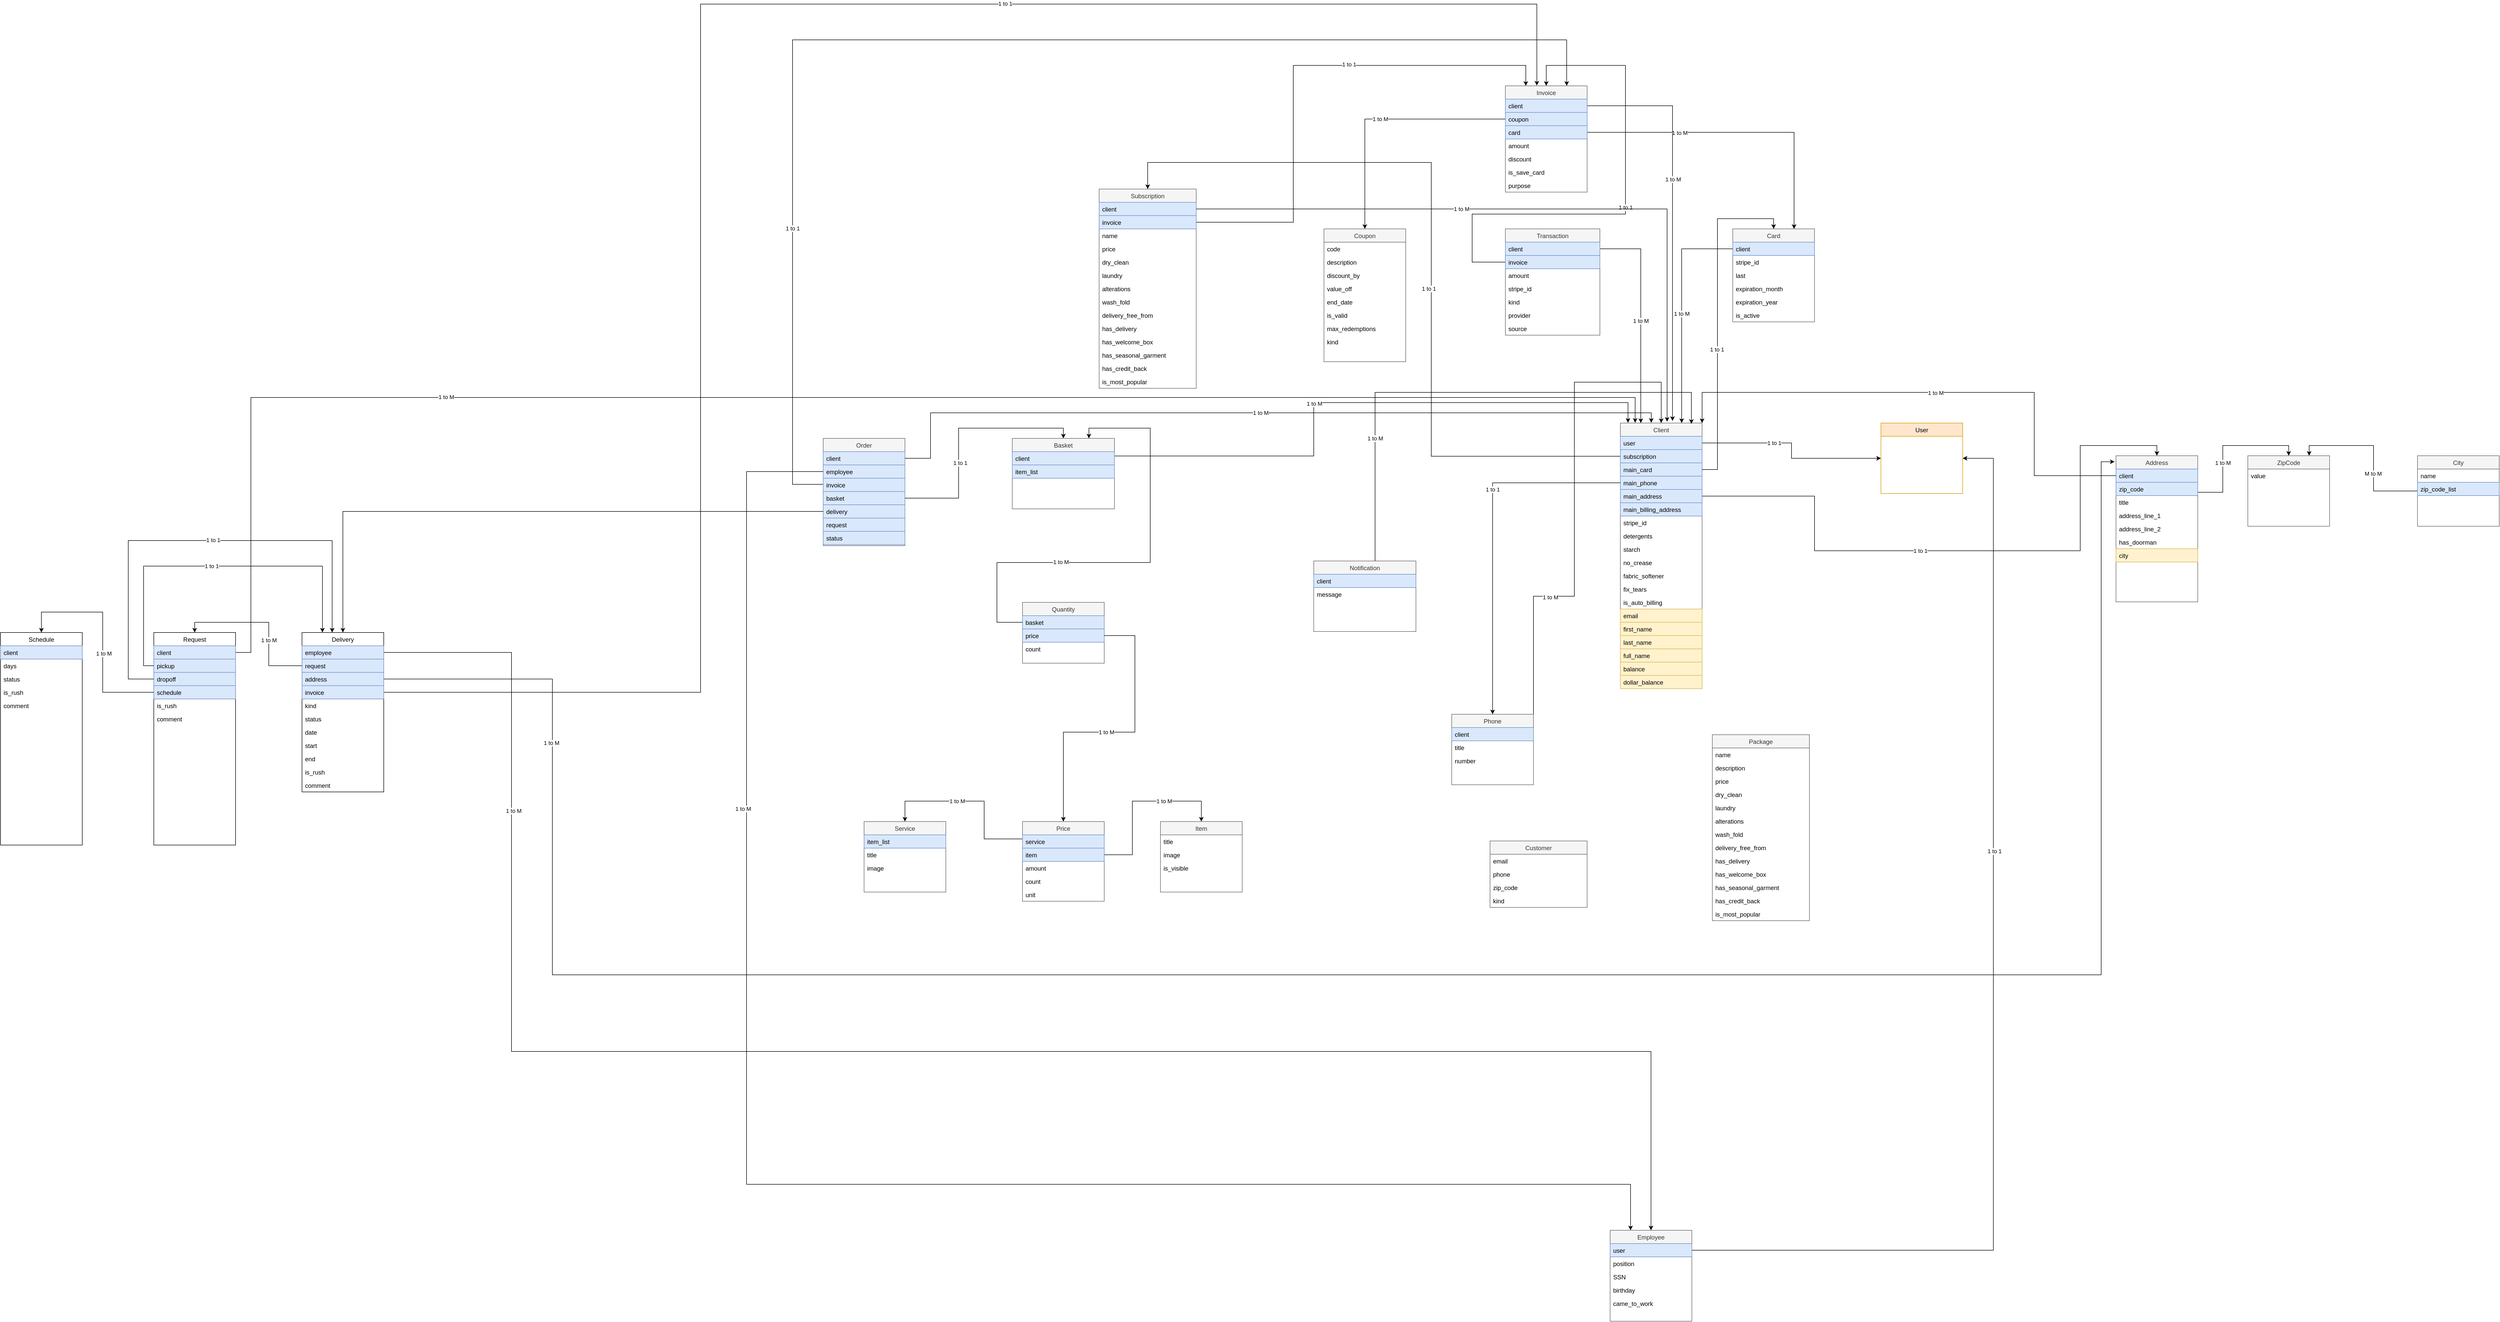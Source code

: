 <mxfile version="13.7.7" type="device"><diagram id="C5RBs43oDa-KdzZeNtuy" name="Page-1"><mxGraphModel dx="3907" dy="2011" grid="1" gridSize="10" guides="1" tooltips="1" connect="1" arrows="1" fold="1" page="1" pageScale="1" pageWidth="827" pageHeight="1169" math="0" shadow="0"><root><mxCell id="WIyWlLk6GJQsqaUBKTNV-0"/><mxCell id="WIyWlLk6GJQsqaUBKTNV-1" parent="WIyWlLk6GJQsqaUBKTNV-0"/><mxCell id="tr9EMTVcbHi4S0SZ1XHw-59" value="Card" style="swimlane;fontStyle=0;align=center;verticalAlign=top;childLayout=stackLayout;horizontal=1;startSize=26;horizontalStack=0;resizeParent=1;resizeLast=0;collapsible=1;marginBottom=0;rounded=0;shadow=0;strokeWidth=1;fillColor=#f5f5f5;strokeColor=#666666;fontColor=#333333;" parent="WIyWlLk6GJQsqaUBKTNV-1" vertex="1"><mxGeometry x="980" y="140" width="160" height="182" as="geometry"><mxRectangle x="130" y="380" width="160" height="26" as="alternateBounds"/></mxGeometry></mxCell><mxCell id="tr9EMTVcbHi4S0SZ1XHw-60" value="client" style="text;align=left;verticalAlign=top;spacingLeft=4;spacingRight=4;overflow=hidden;rotatable=0;points=[[0,0.5],[1,0.5]];portConstraint=eastwest;fillColor=#dae8fc;strokeColor=#6c8ebf;" parent="tr9EMTVcbHi4S0SZ1XHw-59" vertex="1"><mxGeometry y="26" width="160" height="26" as="geometry"/></mxCell><mxCell id="tr9EMTVcbHi4S0SZ1XHw-61" value="stripe_id" style="text;align=left;verticalAlign=top;spacingLeft=4;spacingRight=4;overflow=hidden;rotatable=0;points=[[0,0.5],[1,0.5]];portConstraint=eastwest;rounded=0;shadow=0;html=0;" parent="tr9EMTVcbHi4S0SZ1XHw-59" vertex="1"><mxGeometry y="52" width="160" height="26" as="geometry"/></mxCell><mxCell id="tr9EMTVcbHi4S0SZ1XHw-75" value="last" style="text;align=left;verticalAlign=top;spacingLeft=4;spacingRight=4;overflow=hidden;rotatable=0;points=[[0,0.5],[1,0.5]];portConstraint=eastwest;rounded=0;shadow=0;html=0;" parent="tr9EMTVcbHi4S0SZ1XHw-59" vertex="1"><mxGeometry y="78" width="160" height="26" as="geometry"/></mxCell><mxCell id="fcZITgGylNbhk1oO6kAk-0" value="expiration_month" style="text;align=left;verticalAlign=top;spacingLeft=4;spacingRight=4;overflow=hidden;rotatable=0;points=[[0,0.5],[1,0.5]];portConstraint=eastwest;rounded=0;shadow=0;html=0;" parent="tr9EMTVcbHi4S0SZ1XHw-59" vertex="1"><mxGeometry y="104" width="160" height="26" as="geometry"/></mxCell><mxCell id="hh9m5pZ4gZUkBEGgPJIN-0" value="expiration_year" style="text;align=left;verticalAlign=top;spacingLeft=4;spacingRight=4;overflow=hidden;rotatable=0;points=[[0,0.5],[1,0.5]];portConstraint=eastwest;rounded=0;shadow=0;html=0;" parent="tr9EMTVcbHi4S0SZ1XHw-59" vertex="1"><mxGeometry y="130" width="160" height="26" as="geometry"/></mxCell><mxCell id="hh9m5pZ4gZUkBEGgPJIN-1" value="is_active" style="text;align=left;verticalAlign=top;spacingLeft=4;spacingRight=4;overflow=hidden;rotatable=0;points=[[0,0.5],[1,0.5]];portConstraint=eastwest;rounded=0;shadow=0;html=0;" parent="tr9EMTVcbHi4S0SZ1XHw-59" vertex="1"><mxGeometry y="156" width="160" height="26" as="geometry"/></mxCell><mxCell id="tr9EMTVcbHi4S0SZ1XHw-24" value="Client" style="swimlane;fontStyle=0;align=center;verticalAlign=top;childLayout=stackLayout;horizontal=1;startSize=26;horizontalStack=0;resizeParent=1;resizeLast=0;collapsible=1;marginBottom=0;rounded=0;shadow=0;strokeWidth=1;fillColor=#f5f5f5;strokeColor=#666666;fontColor=#333333;" parent="WIyWlLk6GJQsqaUBKTNV-1" vertex="1"><mxGeometry x="760" y="520" width="160" height="520" as="geometry"><mxRectangle x="130" y="380" width="160" height="26" as="alternateBounds"/></mxGeometry></mxCell><mxCell id="tr9EMTVcbHi4S0SZ1XHw-25" value="user" style="text;align=left;verticalAlign=top;spacingLeft=4;spacingRight=4;overflow=hidden;rotatable=0;points=[[0,0.5],[1,0.5]];portConstraint=eastwest;fillColor=#dae8fc;strokeColor=#6c8ebf;" parent="tr9EMTVcbHi4S0SZ1XHw-24" vertex="1"><mxGeometry y="26" width="160" height="26" as="geometry"/></mxCell><mxCell id="tr9EMTVcbHi4S0SZ1XHw-26" value="subscription" style="text;align=left;verticalAlign=top;spacingLeft=4;spacingRight=4;overflow=hidden;rotatable=0;points=[[0,0.5],[1,0.5]];portConstraint=eastwest;rounded=0;shadow=0;html=0;fillColor=#dae8fc;strokeColor=#6c8ebf;" parent="tr9EMTVcbHi4S0SZ1XHw-24" vertex="1"><mxGeometry y="52" width="160" height="26" as="geometry"/></mxCell><mxCell id="tr9EMTVcbHi4S0SZ1XHw-100" value="main_card" style="text;align=left;verticalAlign=top;spacingLeft=4;spacingRight=4;overflow=hidden;rotatable=0;points=[[0,0.5],[1,0.5]];portConstraint=eastwest;rounded=0;shadow=0;html=0;fillColor=#dae8fc;strokeColor=#6c8ebf;" parent="tr9EMTVcbHi4S0SZ1XHw-24" vertex="1"><mxGeometry y="78" width="160" height="26" as="geometry"/></mxCell><mxCell id="tr9EMTVcbHi4S0SZ1XHw-101" value="main_phone" style="text;align=left;verticalAlign=top;spacingLeft=4;spacingRight=4;overflow=hidden;rotatable=0;points=[[0,0.5],[1,0.5]];portConstraint=eastwest;rounded=0;shadow=0;html=0;fillColor=#dae8fc;strokeColor=#6c8ebf;" parent="tr9EMTVcbHi4S0SZ1XHw-24" vertex="1"><mxGeometry y="104" width="160" height="26" as="geometry"/></mxCell><mxCell id="tr9EMTVcbHi4S0SZ1XHw-102" value="main_address" style="text;align=left;verticalAlign=top;spacingLeft=4;spacingRight=4;overflow=hidden;rotatable=0;points=[[0,0.5],[1,0.5]];portConstraint=eastwest;rounded=0;shadow=0;html=0;fillColor=#dae8fc;strokeColor=#6c8ebf;" parent="tr9EMTVcbHi4S0SZ1XHw-24" vertex="1"><mxGeometry y="130" width="160" height="26" as="geometry"/></mxCell><mxCell id="BZwCg2D4HBOtFAl2X7yR-4" value="main_billing_address" style="text;align=left;verticalAlign=top;spacingLeft=4;spacingRight=4;overflow=hidden;rotatable=0;points=[[0,0.5],[1,0.5]];portConstraint=eastwest;rounded=0;shadow=0;html=0;fillColor=#dae8fc;strokeColor=#6c8ebf;" parent="tr9EMTVcbHi4S0SZ1XHw-24" vertex="1"><mxGeometry y="156" width="160" height="26" as="geometry"/></mxCell><mxCell id="tr9EMTVcbHi4S0SZ1XHw-104" value="stripe_id" style="text;align=left;verticalAlign=top;spacingLeft=4;spacingRight=4;overflow=hidden;rotatable=0;points=[[0,0.5],[1,0.5]];portConstraint=eastwest;rounded=0;shadow=0;html=0;" parent="tr9EMTVcbHi4S0SZ1XHw-24" vertex="1"><mxGeometry y="182" width="160" height="26" as="geometry"/></mxCell><mxCell id="tr9EMTVcbHi4S0SZ1XHw-105" value="detergents" style="text;align=left;verticalAlign=top;spacingLeft=4;spacingRight=4;overflow=hidden;rotatable=0;points=[[0,0.5],[1,0.5]];portConstraint=eastwest;rounded=0;shadow=0;html=0;" parent="tr9EMTVcbHi4S0SZ1XHw-24" vertex="1"><mxGeometry y="208" width="160" height="26" as="geometry"/></mxCell><mxCell id="tr9EMTVcbHi4S0SZ1XHw-106" value="starch" style="text;align=left;verticalAlign=top;spacingLeft=4;spacingRight=4;overflow=hidden;rotatable=0;points=[[0,0.5],[1,0.5]];portConstraint=eastwest;rounded=0;shadow=0;html=0;" parent="tr9EMTVcbHi4S0SZ1XHw-24" vertex="1"><mxGeometry y="234" width="160" height="26" as="geometry"/></mxCell><mxCell id="tr9EMTVcbHi4S0SZ1XHw-107" value="no_crease" style="text;align=left;verticalAlign=top;spacingLeft=4;spacingRight=4;overflow=hidden;rotatable=0;points=[[0,0.5],[1,0.5]];portConstraint=eastwest;rounded=0;shadow=0;html=0;" parent="tr9EMTVcbHi4S0SZ1XHw-24" vertex="1"><mxGeometry y="260" width="160" height="26" as="geometry"/></mxCell><mxCell id="tr9EMTVcbHi4S0SZ1XHw-108" value="fabric_softener" style="text;align=left;verticalAlign=top;spacingLeft=4;spacingRight=4;overflow=hidden;rotatable=0;points=[[0,0.5],[1,0.5]];portConstraint=eastwest;rounded=0;shadow=0;html=0;" parent="tr9EMTVcbHi4S0SZ1XHw-24" vertex="1"><mxGeometry y="286" width="160" height="26" as="geometry"/></mxCell><mxCell id="tr9EMTVcbHi4S0SZ1XHw-109" value="fix_tears" style="text;align=left;verticalAlign=top;spacingLeft=4;spacingRight=4;overflow=hidden;rotatable=0;points=[[0,0.5],[1,0.5]];portConstraint=eastwest;rounded=0;shadow=0;html=0;" parent="tr9EMTVcbHi4S0SZ1XHw-24" vertex="1"><mxGeometry y="312" width="160" height="26" as="geometry"/></mxCell><mxCell id="jY1RgGfEx8_Qr89IWaic-47" value="is_auto_billing" style="text;align=left;verticalAlign=top;spacingLeft=4;spacingRight=4;overflow=hidden;rotatable=0;points=[[0,0.5],[1,0.5]];portConstraint=eastwest;rounded=0;shadow=0;html=0;" parent="tr9EMTVcbHi4S0SZ1XHw-24" vertex="1"><mxGeometry y="338" width="160" height="26" as="geometry"/></mxCell><mxCell id="6Asv-Y0iZBtV9wRUppfZ-103" value="email" style="text;align=left;verticalAlign=top;spacingLeft=4;spacingRight=4;overflow=hidden;rotatable=0;points=[[0,0.5],[1,0.5]];portConstraint=eastwest;rounded=0;shadow=0;html=0;fillColor=#fff2cc;strokeColor=#d6b656;" parent="tr9EMTVcbHi4S0SZ1XHw-24" vertex="1"><mxGeometry y="364" width="160" height="26" as="geometry"/></mxCell><mxCell id="czMgm1kAG8qYSQtLheWk-22" value="first_name" style="text;align=left;verticalAlign=top;spacingLeft=4;spacingRight=4;overflow=hidden;rotatable=0;points=[[0,0.5],[1,0.5]];portConstraint=eastwest;rounded=0;shadow=0;html=0;fillColor=#fff2cc;strokeColor=#d6b656;" parent="tr9EMTVcbHi4S0SZ1XHw-24" vertex="1"><mxGeometry y="390" width="160" height="26" as="geometry"/></mxCell><mxCell id="czMgm1kAG8qYSQtLheWk-23" value="last_name" style="text;align=left;verticalAlign=top;spacingLeft=4;spacingRight=4;overflow=hidden;rotatable=0;points=[[0,0.5],[1,0.5]];portConstraint=eastwest;rounded=0;shadow=0;html=0;fillColor=#fff2cc;strokeColor=#d6b656;" parent="tr9EMTVcbHi4S0SZ1XHw-24" vertex="1"><mxGeometry y="416" width="160" height="26" as="geometry"/></mxCell><mxCell id="jY1RgGfEx8_Qr89IWaic-48" value="full_name" style="text;align=left;verticalAlign=top;spacingLeft=4;spacingRight=4;overflow=hidden;rotatable=0;points=[[0,0.5],[1,0.5]];portConstraint=eastwest;rounded=0;shadow=0;html=0;fillColor=#fff2cc;strokeColor=#d6b656;" parent="tr9EMTVcbHi4S0SZ1XHw-24" vertex="1"><mxGeometry y="442" width="160" height="26" as="geometry"/></mxCell><mxCell id="fcZITgGylNbhk1oO6kAk-1" value="balance" style="text;align=left;verticalAlign=top;spacingLeft=4;spacingRight=4;overflow=hidden;rotatable=0;points=[[0,0.5],[1,0.5]];portConstraint=eastwest;rounded=0;shadow=0;html=0;fillColor=#fff2cc;strokeColor=#d6b656;" parent="tr9EMTVcbHi4S0SZ1XHw-24" vertex="1"><mxGeometry y="468" width="160" height="26" as="geometry"/></mxCell><mxCell id="fcZITgGylNbhk1oO6kAk-2" value="dollar_balance" style="text;align=left;verticalAlign=top;spacingLeft=4;spacingRight=4;overflow=hidden;rotatable=0;points=[[0,0.5],[1,0.5]];portConstraint=eastwest;rounded=0;shadow=0;html=0;fillColor=#fff2cc;strokeColor=#d6b656;" parent="tr9EMTVcbHi4S0SZ1XHw-24" vertex="1"><mxGeometry y="494" width="160" height="26" as="geometry"/></mxCell><mxCell id="tr9EMTVcbHi4S0SZ1XHw-125" style="edgeStyle=orthogonalEdgeStyle;rounded=0;orthogonalLoop=1;jettySize=auto;html=1;exitX=1;exitY=0.5;exitDx=0;exitDy=0;entryX=0;entryY=0.5;entryDx=0;entryDy=0;" parent="WIyWlLk6GJQsqaUBKTNV-1" source="tr9EMTVcbHi4S0SZ1XHw-25" target="tr9EMTVcbHi4S0SZ1XHw-122" edge="1"><mxGeometry relative="1" as="geometry"/></mxCell><mxCell id="tr9EMTVcbHi4S0SZ1XHw-127" value="1 to 1" style="edgeLabel;html=1;align=center;verticalAlign=middle;resizable=0;points=[];" parent="tr9EMTVcbHi4S0SZ1XHw-125" vertex="1" connectable="0"><mxGeometry x="-0.139" relative="1" as="geometry"><mxPoint x="-22.76" as="offset"/></mxGeometry></mxCell><mxCell id="6Asv-Y0iZBtV9wRUppfZ-30" style="edgeStyle=orthogonalEdgeStyle;rounded=0;orthogonalLoop=1;jettySize=auto;html=1;exitX=0.5;exitY=0;exitDx=0;exitDy=0;entryX=0.869;entryY=0.003;entryDx=0;entryDy=0;entryPerimeter=0;" parent="WIyWlLk6GJQsqaUBKTNV-1" source="tr9EMTVcbHi4S0SZ1XHw-36" target="tr9EMTVcbHi4S0SZ1XHw-24" edge="1"><mxGeometry relative="1" as="geometry"><mxPoint x="899" y="515" as="targetPoint"/><Array as="points"><mxPoint x="280" y="790"/><mxPoint x="280" y="460"/><mxPoint x="899" y="460"/></Array></mxGeometry></mxCell><mxCell id="6Asv-Y0iZBtV9wRUppfZ-31" value="1 to M" style="edgeLabel;html=1;align=center;verticalAlign=middle;resizable=0;points=[];" parent="6Asv-Y0iZBtV9wRUppfZ-30" vertex="1" connectable="0"><mxGeometry x="-0.105" y="10" relative="1" as="geometry"><mxPoint x="-111.67" y="100" as="offset"/></mxGeometry></mxCell><mxCell id="6Asv-Y0iZBtV9wRUppfZ-26" style="edgeStyle=orthogonalEdgeStyle;rounded=0;orthogonalLoop=1;jettySize=auto;html=1;exitX=1;exitY=0.25;exitDx=0;exitDy=0;entryX=0.5;entryY=0;entryDx=0;entryDy=0;" parent="WIyWlLk6GJQsqaUBKTNV-1" source="tr9EMTVcbHi4S0SZ1XHw-49" target="6Asv-Y0iZBtV9wRUppfZ-23" edge="1"><mxGeometry relative="1" as="geometry"/></mxCell><mxCell id="6Asv-Y0iZBtV9wRUppfZ-27" value="1 to M" style="edgeLabel;html=1;align=center;verticalAlign=middle;resizable=0;points=[];" parent="6Asv-Y0iZBtV9wRUppfZ-26" vertex="1" connectable="0"><mxGeometry x="-0.27" relative="1" as="geometry"><mxPoint y="-1" as="offset"/></mxGeometry></mxCell><mxCell id="tr9EMTVcbHi4S0SZ1XHw-49" value="Address" style="swimlane;fontStyle=0;align=center;verticalAlign=top;childLayout=stackLayout;horizontal=1;startSize=26;horizontalStack=0;resizeParent=1;resizeLast=0;collapsible=1;marginBottom=0;rounded=0;shadow=0;strokeWidth=1;fillColor=#f5f5f5;strokeColor=#666666;fontColor=#333333;" parent="WIyWlLk6GJQsqaUBKTNV-1" vertex="1"><mxGeometry x="1730" y="584" width="160" height="286" as="geometry"><mxRectangle x="230" y="140" width="160" height="26" as="alternateBounds"/></mxGeometry></mxCell><mxCell id="tr9EMTVcbHi4S0SZ1XHw-50" value="client" style="text;align=left;verticalAlign=top;spacingLeft=4;spacingRight=4;overflow=hidden;rotatable=0;points=[[0,0.5],[1,0.5]];portConstraint=eastwest;fillColor=#dae8fc;strokeColor=#6c8ebf;" parent="tr9EMTVcbHi4S0SZ1XHw-49" vertex="1"><mxGeometry y="26" width="160" height="26" as="geometry"/></mxCell><mxCell id="tr9EMTVcbHi4S0SZ1XHw-55" value="zip_code" style="text;align=left;verticalAlign=top;spacingLeft=4;spacingRight=4;overflow=hidden;rotatable=0;points=[[0,0.5],[1,0.5]];portConstraint=eastwest;rounded=0;shadow=0;html=0;fillColor=#dae8fc;strokeColor=#6c8ebf;" parent="tr9EMTVcbHi4S0SZ1XHw-49" vertex="1"><mxGeometry y="52" width="160" height="26" as="geometry"/></mxCell><mxCell id="tr9EMTVcbHi4S0SZ1XHw-56" value="title" style="text;align=left;verticalAlign=top;spacingLeft=4;spacingRight=4;overflow=hidden;rotatable=0;points=[[0,0.5],[1,0.5]];portConstraint=eastwest;rounded=0;shadow=0;html=0;" parent="tr9EMTVcbHi4S0SZ1XHw-49" vertex="1"><mxGeometry y="78" width="160" height="26" as="geometry"/></mxCell><mxCell id="tr9EMTVcbHi4S0SZ1XHw-51" value="address_line_1" style="text;align=left;verticalAlign=top;spacingLeft=4;spacingRight=4;overflow=hidden;rotatable=0;points=[[0,0.5],[1,0.5]];portConstraint=eastwest;rounded=0;shadow=0;html=0;" parent="tr9EMTVcbHi4S0SZ1XHw-49" vertex="1"><mxGeometry y="104" width="160" height="26" as="geometry"/></mxCell><mxCell id="tr9EMTVcbHi4S0SZ1XHw-52" value="address_line_2" style="text;align=left;verticalAlign=top;spacingLeft=4;spacingRight=4;overflow=hidden;rotatable=0;points=[[0,0.5],[1,0.5]];portConstraint=eastwest;rounded=0;shadow=0;html=0;" parent="tr9EMTVcbHi4S0SZ1XHw-49" vertex="1"><mxGeometry y="130" width="160" height="26" as="geometry"/></mxCell><mxCell id="czMgm1kAG8qYSQtLheWk-7" value="has_doorman" style="text;align=left;verticalAlign=top;spacingLeft=4;spacingRight=4;overflow=hidden;rotatable=0;points=[[0,0.5],[1,0.5]];portConstraint=eastwest;rounded=0;shadow=0;html=0;" parent="tr9EMTVcbHi4S0SZ1XHw-49" vertex="1"><mxGeometry y="156" width="160" height="26" as="geometry"/></mxCell><mxCell id="tr9EMTVcbHi4S0SZ1XHw-54" value="city" style="text;align=left;verticalAlign=top;spacingLeft=4;spacingRight=4;overflow=hidden;rotatable=0;points=[[0,0.5],[1,0.5]];portConstraint=eastwest;rounded=0;shadow=0;html=0;fillColor=#fff2cc;strokeColor=#d6b656;" parent="tr9EMTVcbHi4S0SZ1XHw-49" vertex="1"><mxGeometry y="182" width="160" height="26" as="geometry"/></mxCell><mxCell id="6Asv-Y0iZBtV9wRUppfZ-28" style="edgeStyle=orthogonalEdgeStyle;rounded=0;orthogonalLoop=1;jettySize=auto;html=1;exitX=0;exitY=0.5;exitDx=0;exitDy=0;entryX=1;entryY=0;entryDx=0;entryDy=0;" parent="WIyWlLk6GJQsqaUBKTNV-1" source="tr9EMTVcbHi4S0SZ1XHw-50" target="tr9EMTVcbHi4S0SZ1XHw-24" edge="1"><mxGeometry relative="1" as="geometry"><Array as="points"><mxPoint x="1570" y="623"/><mxPoint x="1570" y="460"/><mxPoint x="920" y="460"/></Array></mxGeometry></mxCell><mxCell id="6Asv-Y0iZBtV9wRUppfZ-32" value="1 to M" style="edgeLabel;html=1;align=center;verticalAlign=middle;resizable=0;points=[];" parent="6Asv-Y0iZBtV9wRUppfZ-28" vertex="1" connectable="0"><mxGeometry y="1" relative="1" as="geometry"><mxPoint as="offset"/></mxGeometry></mxCell><mxCell id="6Asv-Y0iZBtV9wRUppfZ-34" style="edgeStyle=orthogonalEdgeStyle;rounded=0;orthogonalLoop=1;jettySize=auto;html=1;exitX=1;exitY=0.5;exitDx=0;exitDy=0;entryX=0.5;entryY=0;entryDx=0;entryDy=0;" parent="WIyWlLk6GJQsqaUBKTNV-1" source="6Asv-Y0iZBtV9wRUppfZ-21" target="tr9EMTVcbHi4S0SZ1XHw-24" edge="1"><mxGeometry relative="1" as="geometry"><Array as="points"><mxPoint x="670" y="859"/><mxPoint x="670" y="440"/><mxPoint x="840" y="440"/></Array></mxGeometry></mxCell><mxCell id="6Asv-Y0iZBtV9wRUppfZ-35" value="1 to M" style="edgeLabel;html=1;align=center;verticalAlign=middle;resizable=0;points=[];" parent="6Asv-Y0iZBtV9wRUppfZ-34" vertex="1" connectable="0"><mxGeometry x="-0.406" y="-3" relative="1" as="geometry"><mxPoint y="-1" as="offset"/></mxGeometry></mxCell><mxCell id="6Asv-Y0iZBtV9wRUppfZ-50" style="edgeStyle=orthogonalEdgeStyle;rounded=0;orthogonalLoop=1;jettySize=auto;html=1;exitX=1;exitY=0.5;exitDx=0;exitDy=0;entryX=0.25;entryY=0;entryDx=0;entryDy=0;" parent="WIyWlLk6GJQsqaUBKTNV-1" source="6Asv-Y0iZBtV9wRUppfZ-47" target="tr9EMTVcbHi4S0SZ1XHw-24" edge="1"><mxGeometry relative="1" as="geometry"/></mxCell><mxCell id="6Asv-Y0iZBtV9wRUppfZ-51" value="1 to M" style="edgeLabel;html=1;align=center;verticalAlign=middle;resizable=0;points=[];" parent="6Asv-Y0iZBtV9wRUppfZ-50" vertex="1" connectable="0"><mxGeometry x="0.048" relative="1" as="geometry"><mxPoint as="offset"/></mxGeometry></mxCell><mxCell id="6Asv-Y0iZBtV9wRUppfZ-44" style="edgeStyle=orthogonalEdgeStyle;rounded=0;orthogonalLoop=1;jettySize=auto;html=1;exitX=0;exitY=0.5;exitDx=0;exitDy=0;entryX=0.75;entryY=0;entryDx=0;entryDy=0;" parent="WIyWlLk6GJQsqaUBKTNV-1" source="tr9EMTVcbHi4S0SZ1XHw-60" target="tr9EMTVcbHi4S0SZ1XHw-24" edge="1"><mxGeometry relative="1" as="geometry"/></mxCell><mxCell id="6Asv-Y0iZBtV9wRUppfZ-45" value="1 to M" style="edgeLabel;html=1;align=center;verticalAlign=middle;resizable=0;points=[];" parent="6Asv-Y0iZBtV9wRUppfZ-44" vertex="1" connectable="0"><mxGeometry x="0.028" relative="1" as="geometry"><mxPoint as="offset"/></mxGeometry></mxCell><mxCell id="tr9EMTVcbHi4S0SZ1XHw-122" value="User" style="swimlane;fontStyle=0;align=center;verticalAlign=top;childLayout=stackLayout;horizontal=1;startSize=26;horizontalStack=0;resizeParent=1;resizeLast=0;collapsible=1;marginBottom=0;rounded=0;shadow=0;strokeWidth=1;fillColor=#ffe6cc;strokeColor=#d79b00;" parent="WIyWlLk6GJQsqaUBKTNV-1" vertex="1"><mxGeometry x="1270" y="520" width="160" height="138" as="geometry"><mxRectangle x="130" y="380" width="160" height="26" as="alternateBounds"/></mxGeometry></mxCell><mxCell id="fcZITgGylNbhk1oO6kAk-17" value="1 to 1" style="edgeStyle=orthogonalEdgeStyle;rounded=0;orthogonalLoop=1;jettySize=auto;html=1;exitX=0;exitY=0.5;exitDx=0;exitDy=0;entryX=0.5;entryY=0;entryDx=0;entryDy=0;" parent="WIyWlLk6GJQsqaUBKTNV-1" source="fcZITgGylNbhk1oO6kAk-18" target="fcZITgGylNbhk1oO6kAk-3" edge="1"><mxGeometry relative="1" as="geometry"><Array as="points"><mxPoint x="470" y="205"/><mxPoint x="470" y="111"/><mxPoint x="770" y="111"/><mxPoint x="770" y="-180"/><mxPoint x="615" y="-180"/></Array></mxGeometry></mxCell><mxCell id="6Asv-Y0iZBtV9wRUppfZ-46" value="Transaction" style="swimlane;fontStyle=0;align=center;verticalAlign=top;childLayout=stackLayout;horizontal=1;startSize=26;horizontalStack=0;resizeParent=1;resizeLast=0;collapsible=1;marginBottom=0;rounded=0;shadow=0;strokeWidth=1;fillColor=#f5f5f5;strokeColor=#666666;fontColor=#333333;" parent="WIyWlLk6GJQsqaUBKTNV-1" vertex="1"><mxGeometry x="535" y="140" width="185" height="208" as="geometry"><mxRectangle x="130" y="380" width="160" height="26" as="alternateBounds"/></mxGeometry></mxCell><mxCell id="6Asv-Y0iZBtV9wRUppfZ-47" value="client" style="text;align=left;verticalAlign=top;spacingLeft=4;spacingRight=4;overflow=hidden;rotatable=0;points=[[0,0.5],[1,0.5]];portConstraint=eastwest;fillColor=#dae8fc;strokeColor=#6c8ebf;" parent="6Asv-Y0iZBtV9wRUppfZ-46" vertex="1"><mxGeometry y="26" width="185" height="26" as="geometry"/></mxCell><mxCell id="fcZITgGylNbhk1oO6kAk-18" value="invoice" style="text;align=left;verticalAlign=top;spacingLeft=4;spacingRight=4;overflow=hidden;rotatable=0;points=[[0,0.5],[1,0.5]];portConstraint=eastwest;fillColor=#dae8fc;strokeColor=#6c8ebf;" parent="6Asv-Y0iZBtV9wRUppfZ-46" vertex="1"><mxGeometry y="52" width="185" height="26" as="geometry"/></mxCell><mxCell id="czMgm1kAG8qYSQtLheWk-3" value="amount" style="text;align=left;verticalAlign=top;spacingLeft=4;spacingRight=4;overflow=hidden;rotatable=0;points=[[0,0.5],[1,0.5]];portConstraint=eastwest;rounded=0;shadow=0;html=0;" parent="6Asv-Y0iZBtV9wRUppfZ-46" vertex="1"><mxGeometry y="78" width="185" height="26" as="geometry"/></mxCell><mxCell id="6Asv-Y0iZBtV9wRUppfZ-48" value="stripe_id" style="text;align=left;verticalAlign=top;spacingLeft=4;spacingRight=4;overflow=hidden;rotatable=0;points=[[0,0.5],[1,0.5]];portConstraint=eastwest;rounded=0;shadow=0;html=0;" parent="6Asv-Y0iZBtV9wRUppfZ-46" vertex="1"><mxGeometry y="104" width="185" height="26" as="geometry"/></mxCell><mxCell id="6Asv-Y0iZBtV9wRUppfZ-49" value="kind" style="text;align=left;verticalAlign=top;spacingLeft=4;spacingRight=4;overflow=hidden;rotatable=0;points=[[0,0.5],[1,0.5]];portConstraint=eastwest;rounded=0;shadow=0;html=0;" parent="6Asv-Y0iZBtV9wRUppfZ-46" vertex="1"><mxGeometry y="130" width="185" height="26" as="geometry"/></mxCell><mxCell id="fcZITgGylNbhk1oO6kAk-19" value="provider" style="text;align=left;verticalAlign=top;spacingLeft=4;spacingRight=4;overflow=hidden;rotatable=0;points=[[0,0.5],[1,0.5]];portConstraint=eastwest;rounded=0;shadow=0;html=0;" parent="6Asv-Y0iZBtV9wRUppfZ-46" vertex="1"><mxGeometry y="156" width="185" height="26" as="geometry"/></mxCell><mxCell id="hh9m5pZ4gZUkBEGgPJIN-32" value="source" style="text;align=left;verticalAlign=top;spacingLeft=4;spacingRight=4;overflow=hidden;rotatable=0;points=[[0,0.5],[1,0.5]];portConstraint=eastwest;rounded=0;shadow=0;html=0;" parent="6Asv-Y0iZBtV9wRUppfZ-46" vertex="1"><mxGeometry y="182" width="185" height="26" as="geometry"/></mxCell><mxCell id="zkfFHV4jXpPFQw0GAbJ--6" value="Package" style="swimlane;fontStyle=0;align=center;verticalAlign=top;childLayout=stackLayout;horizontal=1;startSize=26;horizontalStack=0;resizeParent=1;resizeLast=0;collapsible=1;marginBottom=0;rounded=0;shadow=0;strokeWidth=1;fillColor=#f5f5f5;strokeColor=#666666;fontColor=#333333;" parent="WIyWlLk6GJQsqaUBKTNV-1" vertex="1"><mxGeometry x="940" y="1130" width="190" height="364" as="geometry"><mxRectangle x="130" y="380" width="160" height="26" as="alternateBounds"/></mxGeometry></mxCell><mxCell id="zkfFHV4jXpPFQw0GAbJ--7" value="name" style="text;align=left;verticalAlign=top;spacingLeft=4;spacingRight=4;overflow=hidden;rotatable=0;points=[[0,0.5],[1,0.5]];portConstraint=eastwest;" parent="zkfFHV4jXpPFQw0GAbJ--6" vertex="1"><mxGeometry y="26" width="190" height="26" as="geometry"/></mxCell><mxCell id="czMgm1kAG8qYSQtLheWk-1" value="description" style="text;align=left;verticalAlign=top;spacingLeft=4;spacingRight=4;overflow=hidden;rotatable=0;points=[[0,0.5],[1,0.5]];portConstraint=eastwest;" parent="zkfFHV4jXpPFQw0GAbJ--6" vertex="1"><mxGeometry y="52" width="190" height="26" as="geometry"/></mxCell><mxCell id="zkfFHV4jXpPFQw0GAbJ--8" value="price" style="text;align=left;verticalAlign=top;spacingLeft=4;spacingRight=4;overflow=hidden;rotatable=0;points=[[0,0.5],[1,0.5]];portConstraint=eastwest;rounded=0;shadow=0;html=0;" parent="zkfFHV4jXpPFQw0GAbJ--6" vertex="1"><mxGeometry y="78" width="190" height="26" as="geometry"/></mxCell><mxCell id="6Asv-Y0iZBtV9wRUppfZ-36" value="dry_clean" style="text;align=left;verticalAlign=top;spacingLeft=4;spacingRight=4;overflow=hidden;rotatable=0;points=[[0,0.5],[1,0.5]];portConstraint=eastwest;rounded=0;shadow=0;html=0;" parent="zkfFHV4jXpPFQw0GAbJ--6" vertex="1"><mxGeometry y="104" width="190" height="26" as="geometry"/></mxCell><mxCell id="6Asv-Y0iZBtV9wRUppfZ-37" value="laundry" style="text;align=left;verticalAlign=top;spacingLeft=4;spacingRight=4;overflow=hidden;rotatable=0;points=[[0,0.5],[1,0.5]];portConstraint=eastwest;rounded=0;shadow=0;html=0;" parent="zkfFHV4jXpPFQw0GAbJ--6" vertex="1"><mxGeometry y="130" width="190" height="26" as="geometry"/></mxCell><mxCell id="hh9m5pZ4gZUkBEGgPJIN-14" value="alterations" style="text;align=left;verticalAlign=top;spacingLeft=4;spacingRight=4;overflow=hidden;rotatable=0;points=[[0,0.5],[1,0.5]];portConstraint=eastwest;rounded=0;shadow=0;html=0;" parent="zkfFHV4jXpPFQw0GAbJ--6" vertex="1"><mxGeometry y="156" width="190" height="26" as="geometry"/></mxCell><mxCell id="6Asv-Y0iZBtV9wRUppfZ-38" value="wash_fold" style="text;align=left;verticalAlign=top;spacingLeft=4;spacingRight=4;overflow=hidden;rotatable=0;points=[[0,0.5],[1,0.5]];portConstraint=eastwest;rounded=0;shadow=0;html=0;" parent="zkfFHV4jXpPFQw0GAbJ--6" vertex="1"><mxGeometry y="182" width="190" height="26" as="geometry"/></mxCell><mxCell id="6QNrBdQ47sLcQkKjKbl6-1" value="delivery_free_from" style="text;align=left;verticalAlign=top;spacingLeft=4;spacingRight=4;overflow=hidden;rotatable=0;points=[[0,0.5],[1,0.5]];portConstraint=eastwest;rounded=0;shadow=0;html=0;" vertex="1" parent="zkfFHV4jXpPFQw0GAbJ--6"><mxGeometry y="208" width="190" height="26" as="geometry"/></mxCell><mxCell id="6Asv-Y0iZBtV9wRUppfZ-39" value="has_delivery" style="text;align=left;verticalAlign=top;spacingLeft=4;spacingRight=4;overflow=hidden;rotatable=0;points=[[0,0.5],[1,0.5]];portConstraint=eastwest;rounded=0;shadow=0;html=0;" parent="zkfFHV4jXpPFQw0GAbJ--6" vertex="1"><mxGeometry y="234" width="190" height="26" as="geometry"/></mxCell><mxCell id="6Asv-Y0iZBtV9wRUppfZ-40" value="has_welcome_box" style="text;align=left;verticalAlign=top;spacingLeft=4;spacingRight=4;overflow=hidden;rotatable=0;points=[[0,0.5],[1,0.5]];portConstraint=eastwest;rounded=0;shadow=0;html=0;" parent="zkfFHV4jXpPFQw0GAbJ--6" vertex="1"><mxGeometry y="260" width="190" height="26" as="geometry"/></mxCell><mxCell id="6Asv-Y0iZBtV9wRUppfZ-41" value="has_seasonal_garment" style="text;align=left;verticalAlign=top;spacingLeft=4;spacingRight=4;overflow=hidden;rotatable=0;points=[[0,0.5],[1,0.5]];portConstraint=eastwest;rounded=0;shadow=0;html=0;" parent="zkfFHV4jXpPFQw0GAbJ--6" vertex="1"><mxGeometry y="286" width="190" height="26" as="geometry"/></mxCell><mxCell id="6Asv-Y0iZBtV9wRUppfZ-42" value="has_credit_back" style="text;align=left;verticalAlign=top;spacingLeft=4;spacingRight=4;overflow=hidden;rotatable=0;points=[[0,0.5],[1,0.5]];portConstraint=eastwest;rounded=0;shadow=0;html=0;" parent="zkfFHV4jXpPFQw0GAbJ--6" vertex="1"><mxGeometry y="312" width="190" height="26" as="geometry"/></mxCell><mxCell id="czMgm1kAG8qYSQtLheWk-2" value="is_most_popular" style="text;align=left;verticalAlign=top;spacingLeft=4;spacingRight=4;overflow=hidden;rotatable=0;points=[[0,0.5],[1,0.5]];portConstraint=eastwest;rounded=0;shadow=0;html=0;" parent="zkfFHV4jXpPFQw0GAbJ--6" vertex="1"><mxGeometry y="338" width="190" height="26" as="geometry"/></mxCell><mxCell id="6Asv-Y0iZBtV9wRUppfZ-93" style="edgeStyle=orthogonalEdgeStyle;rounded=0;orthogonalLoop=1;jettySize=auto;html=1;exitX=1;exitY=0.5;exitDx=0;exitDy=0;entryX=0.5;entryY=0;entryDx=0;entryDy=0;" parent="WIyWlLk6GJQsqaUBKTNV-1" source="tr9EMTVcbHi4S0SZ1XHw-100" target="tr9EMTVcbHi4S0SZ1XHw-59" edge="1"><mxGeometry relative="1" as="geometry"/></mxCell><mxCell id="6Asv-Y0iZBtV9wRUppfZ-94" value="1 to 1" style="edgeLabel;html=1;align=center;verticalAlign=middle;resizable=0;points=[];" parent="6Asv-Y0iZBtV9wRUppfZ-93" vertex="1" connectable="0"><mxGeometry x="-0.186" y="1" relative="1" as="geometry"><mxPoint as="offset"/></mxGeometry></mxCell><mxCell id="6Asv-Y0iZBtV9wRUppfZ-95" style="edgeStyle=orthogonalEdgeStyle;rounded=0;orthogonalLoop=1;jettySize=auto;html=1;exitX=0;exitY=0.5;exitDx=0;exitDy=0;entryX=0.5;entryY=0;entryDx=0;entryDy=0;" parent="WIyWlLk6GJQsqaUBKTNV-1" source="tr9EMTVcbHi4S0SZ1XHw-101" target="6Asv-Y0iZBtV9wRUppfZ-18" edge="1"><mxGeometry relative="1" as="geometry"/></mxCell><mxCell id="6Asv-Y0iZBtV9wRUppfZ-96" value="1 to 1" style="edgeLabel;html=1;align=center;verticalAlign=middle;resizable=0;points=[];" parent="6Asv-Y0iZBtV9wRUppfZ-95" vertex="1" connectable="0"><mxGeometry x="-0.253" relative="1" as="geometry"><mxPoint as="offset"/></mxGeometry></mxCell><mxCell id="6Asv-Y0iZBtV9wRUppfZ-97" style="edgeStyle=orthogonalEdgeStyle;rounded=0;orthogonalLoop=1;jettySize=auto;html=1;exitX=1;exitY=0.5;exitDx=0;exitDy=0;entryX=0.5;entryY=0;entryDx=0;entryDy=0;" parent="WIyWlLk6GJQsqaUBKTNV-1" source="tr9EMTVcbHi4S0SZ1XHw-102" target="tr9EMTVcbHi4S0SZ1XHw-49" edge="1"><mxGeometry relative="1" as="geometry"><Array as="points"><mxPoint x="1140" y="663"/><mxPoint x="1140" y="770"/><mxPoint x="1660" y="770"/><mxPoint x="1660" y="564"/><mxPoint x="1810" y="564"/></Array></mxGeometry></mxCell><mxCell id="6Asv-Y0iZBtV9wRUppfZ-98" value="1 to 1" style="edgeLabel;html=1;align=center;verticalAlign=middle;resizable=0;points=[];" parent="6Asv-Y0iZBtV9wRUppfZ-97" vertex="1" connectable="0"><mxGeometry x="-0.127" relative="1" as="geometry"><mxPoint as="offset"/></mxGeometry></mxCell><mxCell id="6Asv-Y0iZBtV9wRUppfZ-23" value="ZipCode" style="swimlane;fontStyle=0;align=center;verticalAlign=top;childLayout=stackLayout;horizontal=1;startSize=26;horizontalStack=0;resizeParent=1;resizeLast=0;collapsible=1;marginBottom=0;rounded=0;shadow=0;strokeWidth=1;fillColor=#f5f5f5;strokeColor=#666666;fontColor=#333333;" parent="WIyWlLk6GJQsqaUBKTNV-1" vertex="1"><mxGeometry x="1988" y="584" width="160" height="138" as="geometry"><mxRectangle x="130" y="380" width="160" height="26" as="alternateBounds"/></mxGeometry></mxCell><mxCell id="hh9m5pZ4gZUkBEGgPJIN-33" value="value" style="text;align=left;verticalAlign=top;spacingLeft=4;spacingRight=4;overflow=hidden;rotatable=0;points=[[0,0.5],[1,0.5]];portConstraint=eastwest;rounded=0;shadow=0;html=0;" parent="6Asv-Y0iZBtV9wRUppfZ-23" vertex="1"><mxGeometry y="26" width="160" height="26" as="geometry"/></mxCell><mxCell id="czMgm1kAG8qYSQtLheWk-5" style="edgeStyle=orthogonalEdgeStyle;rounded=0;orthogonalLoop=1;jettySize=auto;html=1;exitX=0;exitY=0.5;exitDx=0;exitDy=0;entryX=0.75;entryY=0;entryDx=0;entryDy=0;" parent="WIyWlLk6GJQsqaUBKTNV-1" source="6Asv-Y0iZBtV9wRUppfZ-58" target="6Asv-Y0iZBtV9wRUppfZ-23" edge="1"><mxGeometry relative="1" as="geometry"/></mxCell><mxCell id="czMgm1kAG8qYSQtLheWk-6" value="M to M" style="edgeLabel;html=1;align=center;verticalAlign=middle;resizable=0;points=[];" parent="czMgm1kAG8qYSQtLheWk-5" vertex="1" connectable="0"><mxGeometry x="-0.464" y="-34" relative="1" as="geometry"><mxPoint x="-35" y="-34" as="offset"/></mxGeometry></mxCell><mxCell id="6Asv-Y0iZBtV9wRUppfZ-58" value="City" style="swimlane;fontStyle=0;align=center;verticalAlign=top;childLayout=stackLayout;horizontal=1;startSize=26;horizontalStack=0;resizeParent=1;resizeLast=0;collapsible=1;marginBottom=0;rounded=0;shadow=0;strokeWidth=1;fillColor=#f5f5f5;strokeColor=#666666;fontColor=#333333;" parent="WIyWlLk6GJQsqaUBKTNV-1" vertex="1"><mxGeometry x="2320" y="584" width="160" height="138" as="geometry"><mxRectangle x="130" y="380" width="160" height="26" as="alternateBounds"/></mxGeometry></mxCell><mxCell id="6Asv-Y0iZBtV9wRUppfZ-59" value="name" style="text;align=left;verticalAlign=top;spacingLeft=4;spacingRight=4;overflow=hidden;rotatable=0;points=[[0,0.5],[1,0.5]];portConstraint=eastwest;" parent="6Asv-Y0iZBtV9wRUppfZ-58" vertex="1"><mxGeometry y="26" width="160" height="26" as="geometry"/></mxCell><mxCell id="czMgm1kAG8qYSQtLheWk-4" value="zip_code_list" style="text;align=left;verticalAlign=top;spacingLeft=4;spacingRight=4;overflow=hidden;rotatable=0;points=[[0,0.5],[1,0.5]];portConstraint=eastwest;fillColor=#dae8fc;strokeColor=#6c8ebf;" parent="6Asv-Y0iZBtV9wRUppfZ-58" vertex="1"><mxGeometry y="52" width="160" height="26" as="geometry"/></mxCell><mxCell id="czMgm1kAG8qYSQtLheWk-16" value="1 to M" style="edgeStyle=orthogonalEdgeStyle;rounded=0;orthogonalLoop=1;jettySize=auto;html=1;exitX=0;exitY=0.25;exitDx=0;exitDy=0;entryX=0.5;entryY=0;entryDx=0;entryDy=0;" parent="WIyWlLk6GJQsqaUBKTNV-1" source="czMgm1kAG8qYSQtLheWk-8" target="czMgm1kAG8qYSQtLheWk-12" edge="1"><mxGeometry x="0.187" relative="1" as="geometry"><Array as="points"><mxPoint x="-485" y="1334"/><mxPoint x="-485" y="1260"/><mxPoint x="-640" y="1260"/></Array><mxPoint as="offset"/></mxGeometry></mxCell><mxCell id="czMgm1kAG8qYSQtLheWk-17" style="edgeStyle=orthogonalEdgeStyle;rounded=0;orthogonalLoop=1;jettySize=auto;html=1;exitX=1;exitY=0.5;exitDx=0;exitDy=0;entryX=0.5;entryY=0;entryDx=0;entryDy=0;" parent="WIyWlLk6GJQsqaUBKTNV-1" source="czMgm1kAG8qYSQtLheWk-10" target="tr9EMTVcbHi4S0SZ1XHw-12" edge="1"><mxGeometry relative="1" as="geometry"><Array as="points"><mxPoint x="-195" y="1365"/><mxPoint x="-195" y="1260"/><mxPoint x="-60" y="1260"/></Array></mxGeometry></mxCell><mxCell id="czMgm1kAG8qYSQtLheWk-18" value="1 to M" style="edgeLabel;html=1;align=center;verticalAlign=middle;resizable=0;points=[];" parent="czMgm1kAG8qYSQtLheWk-17" vertex="1" connectable="0"><mxGeometry x="0.324" relative="1" as="geometry"><mxPoint as="offset"/></mxGeometry></mxCell><mxCell id="tr9EMTVcbHi4S0SZ1XHw-12" value="Item" style="swimlane;fontStyle=0;align=center;verticalAlign=top;childLayout=stackLayout;horizontal=1;startSize=26;horizontalStack=0;resizeParent=1;resizeLast=0;collapsible=1;marginBottom=0;rounded=0;shadow=0;strokeWidth=1;fillColor=#f5f5f5;strokeColor=#666666;fontColor=#333333;" parent="WIyWlLk6GJQsqaUBKTNV-1" vertex="1"><mxGeometry x="-140" y="1300" width="160" height="138" as="geometry"><mxRectangle x="130" y="380" width="160" height="26" as="alternateBounds"/></mxGeometry></mxCell><mxCell id="tr9EMTVcbHi4S0SZ1XHw-14" value="title" style="text;align=left;verticalAlign=top;spacingLeft=4;spacingRight=4;overflow=hidden;rotatable=0;points=[[0,0.5],[1,0.5]];portConstraint=eastwest;rounded=0;shadow=0;html=0;" parent="tr9EMTVcbHi4S0SZ1XHw-12" vertex="1"><mxGeometry y="26" width="160" height="26" as="geometry"/></mxCell><mxCell id="tr9EMTVcbHi4S0SZ1XHw-97" value="image" style="text;align=left;verticalAlign=top;spacingLeft=4;spacingRight=4;overflow=hidden;rotatable=0;points=[[0,0.5],[1,0.5]];portConstraint=eastwest;rounded=0;shadow=0;html=0;" parent="tr9EMTVcbHi4S0SZ1XHw-12" vertex="1"><mxGeometry y="52" width="160" height="26" as="geometry"/></mxCell><mxCell id="czMgm1kAG8qYSQtLheWk-21" value="is_visible" style="text;align=left;verticalAlign=top;spacingLeft=4;spacingRight=4;overflow=hidden;rotatable=0;points=[[0,0.5],[1,0.5]];portConstraint=eastwest;rounded=0;shadow=0;html=0;" parent="tr9EMTVcbHi4S0SZ1XHw-12" vertex="1"><mxGeometry y="78" width="160" height="26" as="geometry"/></mxCell><mxCell id="czMgm1kAG8qYSQtLheWk-8" value="Price" style="swimlane;fontStyle=0;align=center;verticalAlign=top;childLayout=stackLayout;horizontal=1;startSize=26;horizontalStack=0;resizeParent=1;resizeLast=0;collapsible=1;marginBottom=0;rounded=0;shadow=0;strokeWidth=1;fillColor=#f5f5f5;strokeColor=#666666;fontColor=#333333;" parent="WIyWlLk6GJQsqaUBKTNV-1" vertex="1"><mxGeometry x="-410" y="1300" width="160" height="156" as="geometry"><mxRectangle x="130" y="380" width="160" height="26" as="alternateBounds"/></mxGeometry></mxCell><mxCell id="czMgm1kAG8qYSQtLheWk-9" value="service" style="text;align=left;verticalAlign=top;spacingLeft=4;spacingRight=4;overflow=hidden;rotatable=0;points=[[0,0.5],[1,0.5]];portConstraint=eastwest;fillColor=#dae8fc;strokeColor=#6c8ebf;" parent="czMgm1kAG8qYSQtLheWk-8" vertex="1"><mxGeometry y="26" width="160" height="26" as="geometry"/></mxCell><mxCell id="czMgm1kAG8qYSQtLheWk-10" value="item" style="text;align=left;verticalAlign=top;spacingLeft=4;spacingRight=4;overflow=hidden;rotatable=0;points=[[0,0.5],[1,0.5]];portConstraint=eastwest;rounded=0;shadow=0;html=0;fillColor=#dae8fc;strokeColor=#6c8ebf;" parent="czMgm1kAG8qYSQtLheWk-8" vertex="1"><mxGeometry y="52" width="160" height="26" as="geometry"/></mxCell><mxCell id="czMgm1kAG8qYSQtLheWk-11" value="amount" style="text;align=left;verticalAlign=top;spacingLeft=4;spacingRight=4;overflow=hidden;rotatable=0;points=[[0,0.5],[1,0.5]];portConstraint=eastwest;rounded=0;shadow=0;html=0;" parent="czMgm1kAG8qYSQtLheWk-8" vertex="1"><mxGeometry y="78" width="160" height="26" as="geometry"/></mxCell><mxCell id="czMgm1kAG8qYSQtLheWk-19" value="count" style="text;align=left;verticalAlign=top;spacingLeft=4;spacingRight=4;overflow=hidden;rotatable=0;points=[[0,0.5],[1,0.5]];portConstraint=eastwest;rounded=0;shadow=0;html=0;" parent="czMgm1kAG8qYSQtLheWk-8" vertex="1"><mxGeometry y="104" width="160" height="26" as="geometry"/></mxCell><mxCell id="czMgm1kAG8qYSQtLheWk-20" value="unit" style="text;align=left;verticalAlign=top;spacingLeft=4;spacingRight=4;overflow=hidden;rotatable=0;points=[[0,0.5],[1,0.5]];portConstraint=eastwest;rounded=0;shadow=0;html=0;" parent="czMgm1kAG8qYSQtLheWk-8" vertex="1"><mxGeometry y="130" width="160" height="26" as="geometry"/></mxCell><mxCell id="czMgm1kAG8qYSQtLheWk-12" value="Service" style="swimlane;fontStyle=0;align=center;verticalAlign=top;childLayout=stackLayout;horizontal=1;startSize=26;horizontalStack=0;resizeParent=1;resizeLast=0;collapsible=1;marginBottom=0;rounded=0;shadow=0;strokeWidth=1;fillColor=#f5f5f5;strokeColor=#666666;fontColor=#333333;" parent="WIyWlLk6GJQsqaUBKTNV-1" vertex="1"><mxGeometry x="-720" y="1300" width="160" height="138" as="geometry"><mxRectangle x="130" y="380" width="160" height="26" as="alternateBounds"/></mxGeometry></mxCell><mxCell id="czMgm1kAG8qYSQtLheWk-13" value="item_list" style="text;align=left;verticalAlign=top;spacingLeft=4;spacingRight=4;overflow=hidden;rotatable=0;points=[[0,0.5],[1,0.5]];portConstraint=eastwest;fillColor=#dae8fc;strokeColor=#6c8ebf;" parent="czMgm1kAG8qYSQtLheWk-12" vertex="1"><mxGeometry y="26" width="160" height="26" as="geometry"/></mxCell><mxCell id="czMgm1kAG8qYSQtLheWk-14" value="title" style="text;align=left;verticalAlign=top;spacingLeft=4;spacingRight=4;overflow=hidden;rotatable=0;points=[[0,0.5],[1,0.5]];portConstraint=eastwest;rounded=0;shadow=0;html=0;" parent="czMgm1kAG8qYSQtLheWk-12" vertex="1"><mxGeometry y="52" width="160" height="26" as="geometry"/></mxCell><mxCell id="czMgm1kAG8qYSQtLheWk-15" value="image" style="text;align=left;verticalAlign=top;spacingLeft=4;spacingRight=4;overflow=hidden;rotatable=0;points=[[0,0.5],[1,0.5]];portConstraint=eastwest;rounded=0;shadow=0;html=0;" parent="czMgm1kAG8qYSQtLheWk-12" vertex="1"><mxGeometry y="78" width="160" height="26" as="geometry"/></mxCell><mxCell id="fcZITgGylNbhk1oO6kAk-20" style="edgeStyle=orthogonalEdgeStyle;rounded=0;orthogonalLoop=1;jettySize=auto;html=1;exitX=1;exitY=0.5;exitDx=0;exitDy=0;entryX=0.75;entryY=0;entryDx=0;entryDy=0;" parent="WIyWlLk6GJQsqaUBKTNV-1" source="fcZITgGylNbhk1oO6kAk-14" target="tr9EMTVcbHi4S0SZ1XHw-59" edge="1"><mxGeometry relative="1" as="geometry"/></mxCell><mxCell id="fcZITgGylNbhk1oO6kAk-21" value="1 to M" style="edgeLabel;html=1;align=center;verticalAlign=middle;resizable=0;points=[];" parent="fcZITgGylNbhk1oO6kAk-20" vertex="1" connectable="0"><mxGeometry x="-0.395" y="-1" relative="1" as="geometry"><mxPoint x="1" as="offset"/></mxGeometry></mxCell><mxCell id="zkfFHV4jXpPFQw0GAbJ--13" value="Coupon" style="swimlane;fontStyle=0;align=center;verticalAlign=top;childLayout=stackLayout;horizontal=1;startSize=26;horizontalStack=0;resizeParent=1;resizeLast=0;collapsible=1;marginBottom=0;rounded=0;shadow=0;strokeWidth=1;fillColor=#f5f5f5;strokeColor=#666666;fontColor=#333333;" parent="WIyWlLk6GJQsqaUBKTNV-1" vertex="1"><mxGeometry x="180" y="140" width="160" height="260" as="geometry"><mxRectangle x="340" y="380" width="170" height="26" as="alternateBounds"/></mxGeometry></mxCell><mxCell id="zkfFHV4jXpPFQw0GAbJ--14" value="code" style="text;align=left;verticalAlign=top;spacingLeft=4;spacingRight=4;overflow=hidden;rotatable=0;points=[[0,0.5],[1,0.5]];portConstraint=eastwest;" parent="zkfFHV4jXpPFQw0GAbJ--13" vertex="1"><mxGeometry y="26" width="160" height="26" as="geometry"/></mxCell><mxCell id="czMgm1kAG8qYSQtLheWk-0" value="description" style="text;align=left;verticalAlign=top;spacingLeft=4;spacingRight=4;overflow=hidden;rotatable=0;points=[[0,0.5],[1,0.5]];portConstraint=eastwest;" parent="zkfFHV4jXpPFQw0GAbJ--13" vertex="1"><mxGeometry y="52" width="160" height="26" as="geometry"/></mxCell><mxCell id="tr9EMTVcbHi4S0SZ1XHw-65" value="discount_by" style="text;align=left;verticalAlign=top;spacingLeft=4;spacingRight=4;overflow=hidden;rotatable=0;points=[[0,0.5],[1,0.5]];portConstraint=eastwest;" parent="zkfFHV4jXpPFQw0GAbJ--13" vertex="1"><mxGeometry y="78" width="160" height="26" as="geometry"/></mxCell><mxCell id="tr9EMTVcbHi4S0SZ1XHw-66" value="value_off" style="text;align=left;verticalAlign=top;spacingLeft=4;spacingRight=4;overflow=hidden;rotatable=0;points=[[0,0.5],[1,0.5]];portConstraint=eastwest;" parent="zkfFHV4jXpPFQw0GAbJ--13" vertex="1"><mxGeometry y="104" width="160" height="26" as="geometry"/></mxCell><mxCell id="tr9EMTVcbHi4S0SZ1XHw-67" value="end_date" style="text;align=left;verticalAlign=top;spacingLeft=4;spacingRight=4;overflow=hidden;rotatable=0;points=[[0,0.5],[1,0.5]];portConstraint=eastwest;" parent="zkfFHV4jXpPFQw0GAbJ--13" vertex="1"><mxGeometry y="130" width="160" height="26" as="geometry"/></mxCell><mxCell id="tr9EMTVcbHi4S0SZ1XHw-68" value="is_valid" style="text;align=left;verticalAlign=top;spacingLeft=4;spacingRight=4;overflow=hidden;rotatable=0;points=[[0,0.5],[1,0.5]];portConstraint=eastwest;" parent="zkfFHV4jXpPFQw0GAbJ--13" vertex="1"><mxGeometry y="156" width="160" height="26" as="geometry"/></mxCell><mxCell id="tr9EMTVcbHi4S0SZ1XHw-69" value="max_redemptions" style="text;align=left;verticalAlign=top;spacingLeft=4;spacingRight=4;overflow=hidden;rotatable=0;points=[[0,0.5],[1,0.5]];portConstraint=eastwest;" parent="zkfFHV4jXpPFQw0GAbJ--13" vertex="1"><mxGeometry y="182" width="160" height="26" as="geometry"/></mxCell><mxCell id="tr9EMTVcbHi4S0SZ1XHw-70" value="kind" style="text;align=left;verticalAlign=top;spacingLeft=4;spacingRight=4;overflow=hidden;rotatable=0;points=[[0,0.5],[1,0.5]];portConstraint=eastwest;" parent="zkfFHV4jXpPFQw0GAbJ--13" vertex="1"><mxGeometry y="208" width="160" height="26" as="geometry"/></mxCell><mxCell id="fcZITgGylNbhk1oO6kAk-22" value="1 to M" style="edgeStyle=orthogonalEdgeStyle;rounded=0;orthogonalLoop=1;jettySize=auto;html=1;exitX=0;exitY=0.5;exitDx=0;exitDy=0;entryX=0.5;entryY=0;entryDx=0;entryDy=0;" parent="WIyWlLk6GJQsqaUBKTNV-1" source="fcZITgGylNbhk1oO6kAk-5" target="zkfFHV4jXpPFQw0GAbJ--13" edge="1"><mxGeometry relative="1" as="geometry"/></mxCell><mxCell id="TWtcPNBaa6mAtHIjhhfh-0" style="edgeStyle=orthogonalEdgeStyle;rounded=0;orthogonalLoop=1;jettySize=auto;html=1;exitX=1;exitY=0.5;exitDx=0;exitDy=0;entryX=0.638;entryY=-0.008;entryDx=0;entryDy=0;entryPerimeter=0;" parent="WIyWlLk6GJQsqaUBKTNV-1" source="fcZITgGylNbhk1oO6kAk-4" target="tr9EMTVcbHi4S0SZ1XHw-24" edge="1"><mxGeometry relative="1" as="geometry"/></mxCell><mxCell id="TWtcPNBaa6mAtHIjhhfh-1" value="1 to M" style="edgeLabel;html=1;align=center;verticalAlign=middle;resizable=0;points=[];" parent="TWtcPNBaa6mAtHIjhhfh-0" vertex="1" connectable="0"><mxGeometry x="-0.206" y="1" relative="1" as="geometry"><mxPoint as="offset"/></mxGeometry></mxCell><mxCell id="hh9m5pZ4gZUkBEGgPJIN-30" style="edgeStyle=orthogonalEdgeStyle;rounded=0;orthogonalLoop=1;jettySize=auto;html=1;exitX=1;exitY=0.5;exitDx=0;exitDy=0;entryX=0.25;entryY=0;entryDx=0;entryDy=0;" parent="WIyWlLk6GJQsqaUBKTNV-1" source="hh9m5pZ4gZUkBEGgPJIN-16" target="fcZITgGylNbhk1oO6kAk-3" edge="1"><mxGeometry relative="1" as="geometry"><Array as="points"><mxPoint x="120" y="127"/><mxPoint x="120" y="-180"/><mxPoint x="575" y="-180"/></Array></mxGeometry></mxCell><mxCell id="hh9m5pZ4gZUkBEGgPJIN-31" value="1 to 1" style="edgeLabel;html=1;align=center;verticalAlign=middle;resizable=0;points=[];" parent="hh9m5pZ4gZUkBEGgPJIN-30" vertex="1" connectable="0"><mxGeometry x="0.222" y="3" relative="1" as="geometry"><mxPoint y="1" as="offset"/></mxGeometry></mxCell><mxCell id="6Asv-Y0iZBtV9wRUppfZ-64" value="Customer" style="swimlane;fontStyle=0;align=center;verticalAlign=top;childLayout=stackLayout;horizontal=1;startSize=26;horizontalStack=0;resizeParent=1;resizeLast=0;collapsible=1;marginBottom=0;rounded=0;shadow=0;strokeWidth=1;fillColor=#f5f5f5;strokeColor=#666666;fontColor=#333333;" parent="WIyWlLk6GJQsqaUBKTNV-1" vertex="1"><mxGeometry x="505" y="1338" width="190" height="130" as="geometry"><mxRectangle x="130" y="380" width="160" height="26" as="alternateBounds"/></mxGeometry></mxCell><mxCell id="6Asv-Y0iZBtV9wRUppfZ-65" value="email" style="text;align=left;verticalAlign=top;spacingLeft=4;spacingRight=4;overflow=hidden;rotatable=0;points=[[0,0.5],[1,0.5]];portConstraint=eastwest;" parent="6Asv-Y0iZBtV9wRUppfZ-64" vertex="1"><mxGeometry y="26" width="190" height="26" as="geometry"/></mxCell><mxCell id="6Asv-Y0iZBtV9wRUppfZ-66" value="phone" style="text;align=left;verticalAlign=top;spacingLeft=4;spacingRight=4;overflow=hidden;rotatable=0;points=[[0,0.5],[1,0.5]];portConstraint=eastwest;rounded=0;shadow=0;html=0;" parent="6Asv-Y0iZBtV9wRUppfZ-64" vertex="1"><mxGeometry y="52" width="190" height="26" as="geometry"/></mxCell><mxCell id="6Asv-Y0iZBtV9wRUppfZ-67" value="zip_code" style="text;align=left;verticalAlign=top;spacingLeft=4;spacingRight=4;overflow=hidden;rotatable=0;points=[[0,0.5],[1,0.5]];portConstraint=eastwest;rounded=0;shadow=0;html=0;" parent="6Asv-Y0iZBtV9wRUppfZ-64" vertex="1"><mxGeometry y="78" width="190" height="26" as="geometry"/></mxCell><mxCell id="czMgm1kAG8qYSQtLheWk-24" value="kind" style="text;align=left;verticalAlign=top;spacingLeft=4;spacingRight=4;overflow=hidden;rotatable=0;points=[[0,0.5],[1,0.5]];portConstraint=eastwest;rounded=0;shadow=0;html=0;" parent="6Asv-Y0iZBtV9wRUppfZ-64" vertex="1"><mxGeometry y="104" width="190" height="26" as="geometry"/></mxCell><mxCell id="6Asv-Y0iZBtV9wRUppfZ-18" value="Phone" style="swimlane;fontStyle=0;align=center;verticalAlign=top;childLayout=stackLayout;horizontal=1;startSize=26;horizontalStack=0;resizeParent=1;resizeLast=0;collapsible=1;marginBottom=0;rounded=0;shadow=0;strokeWidth=1;fillColor=#f5f5f5;strokeColor=#666666;fontColor=#333333;" parent="WIyWlLk6GJQsqaUBKTNV-1" vertex="1"><mxGeometry x="430" y="1090" width="160" height="138" as="geometry"><mxRectangle x="130" y="380" width="160" height="26" as="alternateBounds"/></mxGeometry></mxCell><mxCell id="6Asv-Y0iZBtV9wRUppfZ-21" value="client" style="text;align=left;verticalAlign=top;spacingLeft=4;spacingRight=4;overflow=hidden;rotatable=0;points=[[0,0.5],[1,0.5]];portConstraint=eastwest;rounded=0;shadow=0;html=0;fillColor=#dae8fc;strokeColor=#6c8ebf;" parent="6Asv-Y0iZBtV9wRUppfZ-18" vertex="1"><mxGeometry y="26" width="160" height="26" as="geometry"/></mxCell><mxCell id="6Asv-Y0iZBtV9wRUppfZ-19" value="title" style="text;align=left;verticalAlign=top;spacingLeft=4;spacingRight=4;overflow=hidden;rotatable=0;points=[[0,0.5],[1,0.5]];portConstraint=eastwest;" parent="6Asv-Y0iZBtV9wRUppfZ-18" vertex="1"><mxGeometry y="52" width="160" height="26" as="geometry"/></mxCell><mxCell id="6QNrBdQ47sLcQkKjKbl6-0" value="number" style="text;align=left;verticalAlign=top;spacingLeft=4;spacingRight=4;overflow=hidden;rotatable=0;points=[[0,0.5],[1,0.5]];portConstraint=eastwest;" vertex="1" parent="6Asv-Y0iZBtV9wRUppfZ-18"><mxGeometry y="78" width="160" height="26" as="geometry"/></mxCell><mxCell id="hh9m5pZ4gZUkBEGgPJIN-47" style="edgeStyle=orthogonalEdgeStyle;rounded=0;orthogonalLoop=1;jettySize=auto;html=1;exitX=0;exitY=0.5;exitDx=0;exitDy=0;entryX=0.5;entryY=0;entryDx=0;entryDy=0;" parent="WIyWlLk6GJQsqaUBKTNV-1" source="tr9EMTVcbHi4S0SZ1XHw-26" target="hh9m5pZ4gZUkBEGgPJIN-15" edge="1"><mxGeometry relative="1" as="geometry"><Array as="points"><mxPoint x="390" y="585"/><mxPoint x="390" y="10"/><mxPoint x="-165" y="10"/></Array></mxGeometry></mxCell><mxCell id="hh9m5pZ4gZUkBEGgPJIN-48" value="1 to 1" style="edgeLabel;html=1;align=center;verticalAlign=middle;resizable=0;points=[];" parent="hh9m5pZ4gZUkBEGgPJIN-47" vertex="1" connectable="0"><mxGeometry x="-0.1" y="5" relative="1" as="geometry"><mxPoint as="offset"/></mxGeometry></mxCell><mxCell id="tr9EMTVcbHi4S0SZ1XHw-36" value="Notification" style="swimlane;fontStyle=0;align=center;verticalAlign=top;childLayout=stackLayout;horizontal=1;startSize=26;horizontalStack=0;resizeParent=1;resizeLast=0;collapsible=1;marginBottom=0;rounded=0;shadow=0;strokeWidth=1;fillColor=#f5f5f5;strokeColor=#666666;fontColor=#333333;" parent="WIyWlLk6GJQsqaUBKTNV-1" vertex="1"><mxGeometry x="160" y="790" width="200" height="138" as="geometry"><mxRectangle x="130" y="380" width="160" height="26" as="alternateBounds"/></mxGeometry></mxCell><mxCell id="tr9EMTVcbHi4S0SZ1XHw-37" value="client" style="text;align=left;verticalAlign=top;spacingLeft=4;spacingRight=4;overflow=hidden;rotatable=0;points=[[0,0.5],[1,0.5]];portConstraint=eastwest;fillColor=#dae8fc;strokeColor=#6c8ebf;" parent="tr9EMTVcbHi4S0SZ1XHw-36" vertex="1"><mxGeometry y="26" width="200" height="26" as="geometry"/></mxCell><mxCell id="tr9EMTVcbHi4S0SZ1XHw-38" value="message" style="text;align=left;verticalAlign=top;spacingLeft=4;spacingRight=4;overflow=hidden;rotatable=0;points=[[0,0.5],[1,0.5]];portConstraint=eastwest;rounded=0;shadow=0;html=0;" parent="tr9EMTVcbHi4S0SZ1XHw-36" vertex="1"><mxGeometry y="52" width="200" height="26" as="geometry"/></mxCell><mxCell id="fcZITgGylNbhk1oO6kAk-3" value="Invoice" style="swimlane;fontStyle=0;align=center;verticalAlign=top;childLayout=stackLayout;horizontal=1;startSize=26;horizontalStack=0;resizeParent=1;resizeLast=0;collapsible=1;marginBottom=0;rounded=0;shadow=0;strokeWidth=1;fillColor=#f5f5f5;strokeColor=#666666;fontColor=#333333;" parent="WIyWlLk6GJQsqaUBKTNV-1" vertex="1"><mxGeometry x="535" y="-140" width="160" height="208" as="geometry"><mxRectangle x="130" y="380" width="160" height="26" as="alternateBounds"/></mxGeometry></mxCell><mxCell id="fcZITgGylNbhk1oO6kAk-4" value="client" style="text;align=left;verticalAlign=top;spacingLeft=4;spacingRight=4;overflow=hidden;rotatable=0;points=[[0,0.5],[1,0.5]];portConstraint=eastwest;rounded=0;shadow=0;html=0;fillColor=#dae8fc;strokeColor=#6c8ebf;" parent="fcZITgGylNbhk1oO6kAk-3" vertex="1"><mxGeometry y="26" width="160" height="26" as="geometry"/></mxCell><mxCell id="fcZITgGylNbhk1oO6kAk-5" value="coupon" style="text;align=left;verticalAlign=top;spacingLeft=4;spacingRight=4;overflow=hidden;rotatable=0;points=[[0,0.5],[1,0.5]];portConstraint=eastwest;fillColor=#dae8fc;strokeColor=#6c8ebf;" parent="fcZITgGylNbhk1oO6kAk-3" vertex="1"><mxGeometry y="52" width="160" height="26" as="geometry"/></mxCell><mxCell id="fcZITgGylNbhk1oO6kAk-14" value="card" style="text;align=left;verticalAlign=top;spacingLeft=4;spacingRight=4;overflow=hidden;rotatable=0;points=[[0,0.5],[1,0.5]];portConstraint=eastwest;rounded=0;shadow=0;html=0;fillColor=#dae8fc;strokeColor=#6c8ebf;" parent="fcZITgGylNbhk1oO6kAk-3" vertex="1"><mxGeometry y="78" width="160" height="26" as="geometry"/></mxCell><mxCell id="fcZITgGylNbhk1oO6kAk-6" value="amount" style="text;align=left;verticalAlign=top;spacingLeft=4;spacingRight=4;overflow=hidden;rotatable=0;points=[[0,0.5],[1,0.5]];portConstraint=eastwest;rounded=0;shadow=0;html=0;" parent="fcZITgGylNbhk1oO6kAk-3" vertex="1"><mxGeometry y="104" width="160" height="26" as="geometry"/></mxCell><mxCell id="hh9m5pZ4gZUkBEGgPJIN-49" value="discount" style="text;align=left;verticalAlign=top;spacingLeft=4;spacingRight=4;overflow=hidden;rotatable=0;points=[[0,0.5],[1,0.5]];portConstraint=eastwest;rounded=0;shadow=0;html=0;" parent="fcZITgGylNbhk1oO6kAk-3" vertex="1"><mxGeometry y="130" width="160" height="26" as="geometry"/></mxCell><mxCell id="hh9m5pZ4gZUkBEGgPJIN-50" value="is_save_card" style="text;align=left;verticalAlign=top;spacingLeft=4;spacingRight=4;overflow=hidden;rotatable=0;points=[[0,0.5],[1,0.5]];portConstraint=eastwest;rounded=0;shadow=0;html=0;" parent="fcZITgGylNbhk1oO6kAk-3" vertex="1"><mxGeometry y="156" width="160" height="26" as="geometry"/></mxCell><mxCell id="mHK6B-NiTLlaUF9XvmDq-2" value="purpose" style="text;align=left;verticalAlign=top;spacingLeft=4;spacingRight=4;overflow=hidden;rotatable=0;points=[[0,0.5],[1,0.5]];portConstraint=eastwest;rounded=0;shadow=0;html=0;" parent="fcZITgGylNbhk1oO6kAk-3" vertex="1"><mxGeometry y="182" width="160" height="26" as="geometry"/></mxCell><mxCell id="jY1RgGfEx8_Qr89IWaic-22" style="edgeStyle=orthogonalEdgeStyle;rounded=0;orthogonalLoop=1;jettySize=auto;html=1;exitX=0;exitY=0.5;exitDx=0;exitDy=0;entryX=0.75;entryY=0;entryDx=0;entryDy=0;" parent="WIyWlLk6GJQsqaUBKTNV-1" source="tr9EMTVcbHi4S0SZ1XHw-77" target="fcZITgGylNbhk1oO6kAk-3" edge="1"><mxGeometry relative="1" as="geometry"><Array as="points"><mxPoint x="-860" y="640"/><mxPoint x="-860" y="-230"/><mxPoint x="655" y="-230"/></Array></mxGeometry></mxCell><mxCell id="jY1RgGfEx8_Qr89IWaic-23" value="1 to 1" style="edgeLabel;html=1;align=center;verticalAlign=middle;resizable=0;points=[];" parent="jY1RgGfEx8_Qr89IWaic-22" vertex="1" connectable="0"><mxGeometry x="-0.556" relative="1" as="geometry"><mxPoint y="1" as="offset"/></mxGeometry></mxCell><mxCell id="tr9EMTVcbHi4S0SZ1XHw-6" value="Order" style="swimlane;fontStyle=0;align=center;verticalAlign=top;childLayout=stackLayout;horizontal=1;startSize=26;horizontalStack=0;resizeParent=1;resizeLast=0;collapsible=1;marginBottom=0;rounded=0;shadow=0;strokeWidth=1;fillColor=#f5f5f5;strokeColor=#666666;fontColor=#333333;" parent="WIyWlLk6GJQsqaUBKTNV-1" vertex="1"><mxGeometry x="-800" y="550" width="160" height="210" as="geometry"><mxRectangle x="130" y="380" width="160" height="26" as="alternateBounds"/></mxGeometry></mxCell><mxCell id="tr9EMTVcbHi4S0SZ1XHw-7" value="client" style="text;align=left;verticalAlign=top;spacingLeft=4;spacingRight=4;overflow=hidden;rotatable=0;points=[[0,0.5],[1,0.5]];portConstraint=eastwest;fillColor=#dae8fc;strokeColor=#6c8ebf;" parent="tr9EMTVcbHi4S0SZ1XHw-6" vertex="1"><mxGeometry y="26" width="160" height="26" as="geometry"/></mxCell><mxCell id="tr9EMTVcbHi4S0SZ1XHw-8" value="employee" style="text;align=left;verticalAlign=top;spacingLeft=4;spacingRight=4;overflow=hidden;rotatable=0;points=[[0,0.5],[1,0.5]];portConstraint=eastwest;rounded=0;shadow=0;html=0;fillColor=#dae8fc;strokeColor=#6c8ebf;" parent="tr9EMTVcbHi4S0SZ1XHw-6" vertex="1"><mxGeometry y="52" width="160" height="26" as="geometry"/></mxCell><mxCell id="tr9EMTVcbHi4S0SZ1XHw-77" value="invoice" style="text;align=left;verticalAlign=top;spacingLeft=4;spacingRight=4;overflow=hidden;rotatable=0;points=[[0,0.5],[1,0.5]];portConstraint=eastwest;rounded=0;shadow=0;html=0;fillColor=#dae8fc;strokeColor=#6c8ebf;" parent="tr9EMTVcbHi4S0SZ1XHw-6" vertex="1"><mxGeometry y="78" width="160" height="26" as="geometry"/></mxCell><mxCell id="jY1RgGfEx8_Qr89IWaic-17" value="basket" style="text;align=left;verticalAlign=top;spacingLeft=4;spacingRight=4;overflow=hidden;rotatable=0;points=[[0,0.5],[1,0.5]];portConstraint=eastwest;rounded=0;shadow=0;html=0;fillColor=#dae8fc;strokeColor=#6c8ebf;" parent="tr9EMTVcbHi4S0SZ1XHw-6" vertex="1"><mxGeometry y="104" width="160" height="26" as="geometry"/></mxCell><mxCell id="jY1RgGfEx8_Qr89IWaic-18" value="delivery" style="text;align=left;verticalAlign=top;spacingLeft=4;spacingRight=4;overflow=hidden;rotatable=0;points=[[0,0.5],[1,0.5]];portConstraint=eastwest;rounded=0;shadow=0;html=0;fillColor=#dae8fc;strokeColor=#6c8ebf;" parent="tr9EMTVcbHi4S0SZ1XHw-6" vertex="1"><mxGeometry y="130" width="160" height="26" as="geometry"/></mxCell><mxCell id="6QNrBdQ47sLcQkKjKbl6-30" value="request" style="text;align=left;verticalAlign=top;spacingLeft=4;spacingRight=4;overflow=hidden;rotatable=0;points=[[0,0.5],[1,0.5]];portConstraint=eastwest;rounded=0;shadow=0;html=0;fillColor=#dae8fc;strokeColor=#6c8ebf;" vertex="1" parent="tr9EMTVcbHi4S0SZ1XHw-6"><mxGeometry y="156" width="160" height="26" as="geometry"/></mxCell><mxCell id="6QNrBdQ47sLcQkKjKbl6-31" value="status" style="text;align=left;verticalAlign=top;spacingLeft=4;spacingRight=4;overflow=hidden;rotatable=0;points=[[0,0.5],[1,0.5]];portConstraint=eastwest;rounded=0;shadow=0;html=0;fillColor=#dae8fc;strokeColor=#6c8ebf;" vertex="1" parent="tr9EMTVcbHi4S0SZ1XHw-6"><mxGeometry y="182" width="160" height="26" as="geometry"/></mxCell><mxCell id="jY1RgGfEx8_Qr89IWaic-5" style="edgeStyle=orthogonalEdgeStyle;rounded=0;orthogonalLoop=1;jettySize=auto;html=1;exitX=1;exitY=0.25;exitDx=0;exitDy=0;entryX=0.094;entryY=-0.001;entryDx=0;entryDy=0;entryPerimeter=0;" parent="WIyWlLk6GJQsqaUBKTNV-1" source="jY1RgGfEx8_Qr89IWaic-0" target="tr9EMTVcbHi4S0SZ1XHw-24" edge="1"><mxGeometry relative="1" as="geometry"><Array as="points"><mxPoint x="160" y="584"/><mxPoint x="160" y="480"/><mxPoint x="775" y="480"/></Array></mxGeometry></mxCell><mxCell id="jY1RgGfEx8_Qr89IWaic-6" value="1 to M" style="edgeLabel;html=1;align=center;verticalAlign=middle;resizable=0;points=[];" parent="jY1RgGfEx8_Qr89IWaic-5" vertex="1" connectable="0"><mxGeometry x="-0.142" y="-1" relative="1" as="geometry"><mxPoint as="offset"/></mxGeometry></mxCell><mxCell id="jY1RgGfEx8_Qr89IWaic-0" value="Basket" style="swimlane;fontStyle=0;align=center;verticalAlign=top;childLayout=stackLayout;horizontal=1;startSize=26;horizontalStack=0;resizeParent=1;resizeLast=0;collapsible=1;marginBottom=0;rounded=0;shadow=0;strokeWidth=1;fillColor=#f5f5f5;strokeColor=#666666;fontColor=#333333;" parent="WIyWlLk6GJQsqaUBKTNV-1" vertex="1"><mxGeometry x="-430" y="550" width="200" height="138" as="geometry"><mxRectangle x="130" y="380" width="160" height="26" as="alternateBounds"/></mxGeometry></mxCell><mxCell id="jY1RgGfEx8_Qr89IWaic-1" value="client" style="text;align=left;verticalAlign=top;spacingLeft=4;spacingRight=4;overflow=hidden;rotatable=0;points=[[0,0.5],[1,0.5]];portConstraint=eastwest;fillColor=#dae8fc;strokeColor=#6c8ebf;" parent="jY1RgGfEx8_Qr89IWaic-0" vertex="1"><mxGeometry y="26" width="200" height="26" as="geometry"/></mxCell><mxCell id="jY1RgGfEx8_Qr89IWaic-2" value="item_list" style="text;align=left;verticalAlign=top;spacingLeft=4;spacingRight=4;overflow=hidden;rotatable=0;points=[[0,0.5],[1,0.5]];portConstraint=eastwest;rounded=0;shadow=0;html=0;fillColor=#dae8fc;strokeColor=#6c8ebf;" parent="jY1RgGfEx8_Qr89IWaic-0" vertex="1"><mxGeometry y="52" width="200" height="26" as="geometry"/></mxCell><mxCell id="jY1RgGfEx8_Qr89IWaic-7" value="Quantity" style="swimlane;fontStyle=0;align=center;verticalAlign=top;childLayout=stackLayout;horizontal=1;startSize=26;horizontalStack=0;resizeParent=1;resizeLast=0;collapsible=1;marginBottom=0;rounded=0;shadow=0;strokeWidth=1;fillColor=#f5f5f5;strokeColor=#666666;fontColor=#333333;" parent="WIyWlLk6GJQsqaUBKTNV-1" vertex="1"><mxGeometry x="-410" y="871" width="160" height="119" as="geometry"><mxRectangle x="130" y="380" width="160" height="26" as="alternateBounds"/></mxGeometry></mxCell><mxCell id="jY1RgGfEx8_Qr89IWaic-8" value="basket" style="text;align=left;verticalAlign=top;spacingLeft=4;spacingRight=4;overflow=hidden;rotatable=0;points=[[0,0.5],[1,0.5]];portConstraint=eastwest;fillColor=#dae8fc;strokeColor=#6c8ebf;" parent="jY1RgGfEx8_Qr89IWaic-7" vertex="1"><mxGeometry y="26" width="160" height="26" as="geometry"/></mxCell><mxCell id="jY1RgGfEx8_Qr89IWaic-9" value="price" style="text;align=left;verticalAlign=top;spacingLeft=4;spacingRight=4;overflow=hidden;rotatable=0;points=[[0,0.5],[1,0.5]];portConstraint=eastwest;rounded=0;shadow=0;html=0;fillColor=#dae8fc;strokeColor=#6c8ebf;" parent="jY1RgGfEx8_Qr89IWaic-7" vertex="1"><mxGeometry y="52" width="160" height="26" as="geometry"/></mxCell><mxCell id="jY1RgGfEx8_Qr89IWaic-11" value="count" style="text;align=left;verticalAlign=top;spacingLeft=4;spacingRight=4;overflow=hidden;rotatable=0;points=[[0,0.5],[1,0.5]];portConstraint=eastwest;rounded=0;shadow=0;html=0;" parent="jY1RgGfEx8_Qr89IWaic-7" vertex="1"><mxGeometry y="78" width="160" height="26" as="geometry"/></mxCell><mxCell id="jY1RgGfEx8_Qr89IWaic-13" style="edgeStyle=orthogonalEdgeStyle;rounded=0;orthogonalLoop=1;jettySize=auto;html=1;exitX=0;exitY=0.5;exitDx=0;exitDy=0;entryX=0.75;entryY=0;entryDx=0;entryDy=0;" parent="WIyWlLk6GJQsqaUBKTNV-1" source="jY1RgGfEx8_Qr89IWaic-8" target="jY1RgGfEx8_Qr89IWaic-0" edge="1"><mxGeometry relative="1" as="geometry"><Array as="points"><mxPoint x="-460" y="910"/><mxPoint x="-460" y="793"/><mxPoint x="-160" y="793"/><mxPoint x="-160" y="530"/><mxPoint x="-280" y="530"/></Array></mxGeometry></mxCell><mxCell id="jY1RgGfEx8_Qr89IWaic-14" value="1 to M" style="edgeLabel;html=1;align=center;verticalAlign=middle;resizable=0;points=[];" parent="jY1RgGfEx8_Qr89IWaic-13" vertex="1" connectable="0"><mxGeometry x="-0.329" y="1" relative="1" as="geometry"><mxPoint as="offset"/></mxGeometry></mxCell><mxCell id="jY1RgGfEx8_Qr89IWaic-15" style="edgeStyle=orthogonalEdgeStyle;rounded=0;orthogonalLoop=1;jettySize=auto;html=1;exitX=1;exitY=0.5;exitDx=0;exitDy=0;entryX=0.5;entryY=0;entryDx=0;entryDy=0;" parent="WIyWlLk6GJQsqaUBKTNV-1" source="jY1RgGfEx8_Qr89IWaic-9" target="czMgm1kAG8qYSQtLheWk-8" edge="1"><mxGeometry relative="1" as="geometry"><Array as="points"><mxPoint x="-190" y="936"/><mxPoint x="-190" y="1125"/><mxPoint x="-330" y="1125"/></Array></mxGeometry></mxCell><mxCell id="jY1RgGfEx8_Qr89IWaic-16" value="1 to M" style="edgeLabel;html=1;align=center;verticalAlign=middle;resizable=0;points=[];" parent="jY1RgGfEx8_Qr89IWaic-15" vertex="1" connectable="0"><mxGeometry x="0.083" relative="1" as="geometry"><mxPoint as="offset"/></mxGeometry></mxCell><mxCell id="jY1RgGfEx8_Qr89IWaic-19" value="1 to M" style="edgeStyle=orthogonalEdgeStyle;rounded=0;orthogonalLoop=1;jettySize=auto;html=1;exitX=1;exitY=0.5;exitDx=0;exitDy=0;entryX=0.378;entryY=-0.001;entryDx=0;entryDy=0;entryPerimeter=0;" parent="WIyWlLk6GJQsqaUBKTNV-1" source="tr9EMTVcbHi4S0SZ1XHw-7" target="tr9EMTVcbHi4S0SZ1XHw-24" edge="1"><mxGeometry relative="1" as="geometry"><Array as="points"><mxPoint x="-590" y="589"/><mxPoint x="-590" y="500"/><mxPoint x="821" y="500"/></Array></mxGeometry></mxCell><mxCell id="6Asv-Y0iZBtV9wRUppfZ-74" value="Employee" style="swimlane;fontStyle=0;align=center;verticalAlign=top;childLayout=stackLayout;horizontal=1;startSize=26;horizontalStack=0;resizeParent=1;resizeLast=0;collapsible=1;marginBottom=0;rounded=0;shadow=0;strokeWidth=1;fillColor=#f5f5f5;strokeColor=#666666;fontColor=#333333;" parent="WIyWlLk6GJQsqaUBKTNV-1" vertex="1"><mxGeometry x="740" y="2100" width="160" height="178" as="geometry"><mxRectangle x="130" y="380" width="160" height="26" as="alternateBounds"/></mxGeometry></mxCell><mxCell id="6Asv-Y0iZBtV9wRUppfZ-75" value="user" style="text;align=left;verticalAlign=top;spacingLeft=4;spacingRight=4;overflow=hidden;rotatable=0;points=[[0,0.5],[1,0.5]];portConstraint=eastwest;fillColor=#dae8fc;strokeColor=#6c8ebf;" parent="6Asv-Y0iZBtV9wRUppfZ-74" vertex="1"><mxGeometry y="26" width="160" height="26" as="geometry"/></mxCell><mxCell id="6Asv-Y0iZBtV9wRUppfZ-77" value="position" style="text;align=left;verticalAlign=top;spacingLeft=4;spacingRight=4;overflow=hidden;rotatable=0;points=[[0,0.5],[1,0.5]];portConstraint=eastwest;rounded=0;shadow=0;html=0;" parent="6Asv-Y0iZBtV9wRUppfZ-74" vertex="1"><mxGeometry y="52" width="160" height="26" as="geometry"/></mxCell><mxCell id="6Asv-Y0iZBtV9wRUppfZ-78" value="SSN" style="text;align=left;verticalAlign=top;spacingLeft=4;spacingRight=4;overflow=hidden;rotatable=0;points=[[0,0.5],[1,0.5]];portConstraint=eastwest;rounded=0;shadow=0;html=0;" parent="6Asv-Y0iZBtV9wRUppfZ-74" vertex="1"><mxGeometry y="78" width="160" height="26" as="geometry"/></mxCell><mxCell id="6Asv-Y0iZBtV9wRUppfZ-79" value="birthday" style="text;align=left;verticalAlign=top;spacingLeft=4;spacingRight=4;overflow=hidden;rotatable=0;points=[[0,0.5],[1,0.5]];portConstraint=eastwest;rounded=0;shadow=0;html=0;" parent="6Asv-Y0iZBtV9wRUppfZ-74" vertex="1"><mxGeometry y="104" width="160" height="26" as="geometry"/></mxCell><mxCell id="6Asv-Y0iZBtV9wRUppfZ-80" value="came_to_work" style="text;align=left;verticalAlign=top;spacingLeft=4;spacingRight=4;overflow=hidden;rotatable=0;points=[[0,0.5],[1,0.5]];portConstraint=eastwest;rounded=0;shadow=0;html=0;" parent="6Asv-Y0iZBtV9wRUppfZ-74" vertex="1"><mxGeometry y="130" width="160" height="26" as="geometry"/></mxCell><mxCell id="jY1RgGfEx8_Qr89IWaic-20" style="edgeStyle=orthogonalEdgeStyle;rounded=0;orthogonalLoop=1;jettySize=auto;html=1;exitX=0;exitY=0.5;exitDx=0;exitDy=0;entryX=0.25;entryY=0;entryDx=0;entryDy=0;" parent="WIyWlLk6GJQsqaUBKTNV-1" source="tr9EMTVcbHi4S0SZ1XHw-8" target="6Asv-Y0iZBtV9wRUppfZ-74" edge="1"><mxGeometry relative="1" as="geometry"><Array as="points"><mxPoint x="-950" y="615"/><mxPoint x="-950" y="2010"/><mxPoint x="780" y="2010"/></Array></mxGeometry></mxCell><mxCell id="jY1RgGfEx8_Qr89IWaic-21" value="1 to M" style="edgeLabel;html=1;align=center;verticalAlign=middle;resizable=0;points=[];" parent="jY1RgGfEx8_Qr89IWaic-20" vertex="1" connectable="0"><mxGeometry x="-0.519" y="-7" relative="1" as="geometry"><mxPoint as="offset"/></mxGeometry></mxCell><mxCell id="jY1RgGfEx8_Qr89IWaic-24" style="edgeStyle=orthogonalEdgeStyle;rounded=0;orthogonalLoop=1;jettySize=auto;html=1;exitX=1;exitY=0.5;exitDx=0;exitDy=0;entryX=0.5;entryY=0;entryDx=0;entryDy=0;" parent="WIyWlLk6GJQsqaUBKTNV-1" source="jY1RgGfEx8_Qr89IWaic-17" target="jY1RgGfEx8_Qr89IWaic-0" edge="1"><mxGeometry relative="1" as="geometry"/></mxCell><mxCell id="jY1RgGfEx8_Qr89IWaic-25" value="1 to 1" style="edgeLabel;html=1;align=center;verticalAlign=middle;resizable=0;points=[];" parent="jY1RgGfEx8_Qr89IWaic-24" vertex="1" connectable="0"><mxGeometry x="-0.251" y="-3" relative="1" as="geometry"><mxPoint y="1" as="offset"/></mxGeometry></mxCell><mxCell id="jY1RgGfEx8_Qr89IWaic-30" style="edgeStyle=orthogonalEdgeStyle;rounded=0;orthogonalLoop=1;jettySize=auto;html=1;exitX=0;exitY=0.5;exitDx=0;exitDy=0;entryX=0.5;entryY=0;entryDx=0;entryDy=0;" parent="WIyWlLk6GJQsqaUBKTNV-1" source="jY1RgGfEx8_Qr89IWaic-18" target="jY1RgGfEx8_Qr89IWaic-26" edge="1"><mxGeometry relative="1" as="geometry"/></mxCell><mxCell id="jY1RgGfEx8_Qr89IWaic-43" style="edgeStyle=orthogonalEdgeStyle;rounded=0;orthogonalLoop=1;jettySize=auto;html=1;exitX=1;exitY=0.5;exitDx=0;exitDy=0;entryX=0.5;entryY=0;entryDx=0;entryDy=0;" parent="WIyWlLk6GJQsqaUBKTNV-1" source="jY1RgGfEx8_Qr89IWaic-28" target="6Asv-Y0iZBtV9wRUppfZ-74" edge="1"><mxGeometry relative="1" as="geometry"><Array as="points"><mxPoint x="-1410" y="969"/><mxPoint x="-1410" y="1750"/><mxPoint x="820" y="1750"/></Array></mxGeometry></mxCell><mxCell id="jY1RgGfEx8_Qr89IWaic-44" value="1 to M" style="edgeLabel;html=1;align=center;verticalAlign=middle;resizable=0;points=[];" parent="jY1RgGfEx8_Qr89IWaic-43" vertex="1" connectable="0"><mxGeometry x="-0.69" y="4" relative="1" as="geometry"><mxPoint as="offset"/></mxGeometry></mxCell><mxCell id="jY1RgGfEx8_Qr89IWaic-45" style="edgeStyle=orthogonalEdgeStyle;rounded=0;orthogonalLoop=1;jettySize=auto;html=1;exitX=1;exitY=0.5;exitDx=0;exitDy=0;entryX=-0.017;entryY=0.041;entryDx=0;entryDy=0;entryPerimeter=0;" parent="WIyWlLk6GJQsqaUBKTNV-1" source="jY1RgGfEx8_Qr89IWaic-31" target="tr9EMTVcbHi4S0SZ1XHw-49" edge="1"><mxGeometry relative="1" as="geometry"><mxPoint x="1701.176" y="600" as="targetPoint"/><Array as="points"><mxPoint x="-1330" y="1021"/><mxPoint x="-1330" y="1600"/><mxPoint x="1701" y="1600"/><mxPoint x="1701" y="596"/></Array></mxGeometry></mxCell><mxCell id="jY1RgGfEx8_Qr89IWaic-46" value="1 to M" style="edgeLabel;html=1;align=center;verticalAlign=middle;resizable=0;points=[];" parent="jY1RgGfEx8_Qr89IWaic-45" vertex="1" connectable="0"><mxGeometry x="-0.817" y="-2" relative="1" as="geometry"><mxPoint as="offset"/></mxGeometry></mxCell><mxCell id="hh9m5pZ4gZUkBEGgPJIN-15" value="Subscription" style="swimlane;fontStyle=0;align=center;verticalAlign=top;childLayout=stackLayout;horizontal=1;startSize=26;horizontalStack=0;resizeParent=1;resizeLast=0;collapsible=1;marginBottom=0;rounded=0;shadow=0;strokeWidth=1;fillColor=#f5f5f5;strokeColor=#666666;fontColor=#333333;" parent="WIyWlLk6GJQsqaUBKTNV-1" vertex="1"><mxGeometry x="-260" y="62" width="190" height="390" as="geometry"><mxRectangle x="130" y="380" width="160" height="26" as="alternateBounds"/></mxGeometry></mxCell><mxCell id="6QNrBdQ47sLcQkKjKbl6-3" value="client" style="text;align=left;verticalAlign=top;spacingLeft=4;spacingRight=4;overflow=hidden;rotatable=0;points=[[0,0.5],[1,0.5]];portConstraint=eastwest;fillColor=#dae8fc;strokeColor=#6c8ebf;" vertex="1" parent="hh9m5pZ4gZUkBEGgPJIN-15"><mxGeometry y="26" width="190" height="26" as="geometry"/></mxCell><mxCell id="hh9m5pZ4gZUkBEGgPJIN-16" value="invoice" style="text;align=left;verticalAlign=top;spacingLeft=4;spacingRight=4;overflow=hidden;rotatable=0;points=[[0,0.5],[1,0.5]];portConstraint=eastwest;fillColor=#dae8fc;strokeColor=#6c8ebf;" parent="hh9m5pZ4gZUkBEGgPJIN-15" vertex="1"><mxGeometry y="52" width="190" height="26" as="geometry"/></mxCell><mxCell id="hh9m5pZ4gZUkBEGgPJIN-17" value="name" style="text;align=left;verticalAlign=top;spacingLeft=4;spacingRight=4;overflow=hidden;rotatable=0;points=[[0,0.5],[1,0.5]];portConstraint=eastwest;" parent="hh9m5pZ4gZUkBEGgPJIN-15" vertex="1"><mxGeometry y="78" width="190" height="26" as="geometry"/></mxCell><mxCell id="hh9m5pZ4gZUkBEGgPJIN-18" value="price" style="text;align=left;verticalAlign=top;spacingLeft=4;spacingRight=4;overflow=hidden;rotatable=0;points=[[0,0.5],[1,0.5]];portConstraint=eastwest;rounded=0;shadow=0;html=0;" parent="hh9m5pZ4gZUkBEGgPJIN-15" vertex="1"><mxGeometry y="104" width="190" height="26" as="geometry"/></mxCell><mxCell id="hh9m5pZ4gZUkBEGgPJIN-19" value="dry_clean" style="text;align=left;verticalAlign=top;spacingLeft=4;spacingRight=4;overflow=hidden;rotatable=0;points=[[0,0.5],[1,0.5]];portConstraint=eastwest;rounded=0;shadow=0;html=0;" parent="hh9m5pZ4gZUkBEGgPJIN-15" vertex="1"><mxGeometry y="130" width="190" height="26" as="geometry"/></mxCell><mxCell id="hh9m5pZ4gZUkBEGgPJIN-20" value="laundry" style="text;align=left;verticalAlign=top;spacingLeft=4;spacingRight=4;overflow=hidden;rotatable=0;points=[[0,0.5],[1,0.5]];portConstraint=eastwest;rounded=0;shadow=0;html=0;" parent="hh9m5pZ4gZUkBEGgPJIN-15" vertex="1"><mxGeometry y="156" width="190" height="26" as="geometry"/></mxCell><mxCell id="hh9m5pZ4gZUkBEGgPJIN-21" value="alterations" style="text;align=left;verticalAlign=top;spacingLeft=4;spacingRight=4;overflow=hidden;rotatable=0;points=[[0,0.5],[1,0.5]];portConstraint=eastwest;rounded=0;shadow=0;html=0;" parent="hh9m5pZ4gZUkBEGgPJIN-15" vertex="1"><mxGeometry y="182" width="190" height="26" as="geometry"/></mxCell><mxCell id="hh9m5pZ4gZUkBEGgPJIN-22" value="wash_fold" style="text;align=left;verticalAlign=top;spacingLeft=4;spacingRight=4;overflow=hidden;rotatable=0;points=[[0,0.5],[1,0.5]];portConstraint=eastwest;rounded=0;shadow=0;html=0;" parent="hh9m5pZ4gZUkBEGgPJIN-15" vertex="1"><mxGeometry y="208" width="190" height="26" as="geometry"/></mxCell><mxCell id="6QNrBdQ47sLcQkKjKbl6-2" value="delivery_free_from" style="text;align=left;verticalAlign=top;spacingLeft=4;spacingRight=4;overflow=hidden;rotatable=0;points=[[0,0.5],[1,0.5]];portConstraint=eastwest;rounded=0;shadow=0;html=0;" vertex="1" parent="hh9m5pZ4gZUkBEGgPJIN-15"><mxGeometry y="234" width="190" height="26" as="geometry"/></mxCell><mxCell id="hh9m5pZ4gZUkBEGgPJIN-23" value="has_delivery" style="text;align=left;verticalAlign=top;spacingLeft=4;spacingRight=4;overflow=hidden;rotatable=0;points=[[0,0.5],[1,0.5]];portConstraint=eastwest;rounded=0;shadow=0;html=0;" parent="hh9m5pZ4gZUkBEGgPJIN-15" vertex="1"><mxGeometry y="260" width="190" height="26" as="geometry"/></mxCell><mxCell id="hh9m5pZ4gZUkBEGgPJIN-24" value="has_welcome_box" style="text;align=left;verticalAlign=top;spacingLeft=4;spacingRight=4;overflow=hidden;rotatable=0;points=[[0,0.5],[1,0.5]];portConstraint=eastwest;rounded=0;shadow=0;html=0;" parent="hh9m5pZ4gZUkBEGgPJIN-15" vertex="1"><mxGeometry y="286" width="190" height="26" as="geometry"/></mxCell><mxCell id="hh9m5pZ4gZUkBEGgPJIN-25" value="has_seasonal_garment" style="text;align=left;verticalAlign=top;spacingLeft=4;spacingRight=4;overflow=hidden;rotatable=0;points=[[0,0.5],[1,0.5]];portConstraint=eastwest;rounded=0;shadow=0;html=0;" parent="hh9m5pZ4gZUkBEGgPJIN-15" vertex="1"><mxGeometry y="312" width="190" height="26" as="geometry"/></mxCell><mxCell id="hh9m5pZ4gZUkBEGgPJIN-26" value="has_credit_back" style="text;align=left;verticalAlign=top;spacingLeft=4;spacingRight=4;overflow=hidden;rotatable=0;points=[[0,0.5],[1,0.5]];portConstraint=eastwest;rounded=0;shadow=0;html=0;" parent="hh9m5pZ4gZUkBEGgPJIN-15" vertex="1"><mxGeometry y="338" width="190" height="26" as="geometry"/></mxCell><mxCell id="hh9m5pZ4gZUkBEGgPJIN-27" value="is_most_popular" style="text;align=left;verticalAlign=top;spacingLeft=4;spacingRight=4;overflow=hidden;rotatable=0;points=[[0,0.5],[1,0.5]];portConstraint=eastwest;rounded=0;shadow=0;html=0;" parent="hh9m5pZ4gZUkBEGgPJIN-15" vertex="1"><mxGeometry y="364" width="190" height="26" as="geometry"/></mxCell><mxCell id="6QNrBdQ47sLcQkKjKbl6-4" style="edgeStyle=orthogonalEdgeStyle;rounded=0;orthogonalLoop=1;jettySize=auto;html=1;exitX=1;exitY=0.5;exitDx=0;exitDy=0;entryX=0.572;entryY=-0.005;entryDx=0;entryDy=0;entryPerimeter=0;" edge="1" parent="WIyWlLk6GJQsqaUBKTNV-1" source="6QNrBdQ47sLcQkKjKbl6-3" target="tr9EMTVcbHi4S0SZ1XHw-24"><mxGeometry relative="1" as="geometry"/></mxCell><mxCell id="6QNrBdQ47sLcQkKjKbl6-5" value="1 to M" style="edgeLabel;html=1;align=center;verticalAlign=middle;resizable=0;points=[];" vertex="1" connectable="0" parent="6QNrBdQ47sLcQkKjKbl6-4"><mxGeometry x="-0.224" relative="1" as="geometry"><mxPoint as="offset"/></mxGeometry></mxCell><mxCell id="6QNrBdQ47sLcQkKjKbl6-28" style="edgeStyle=orthogonalEdgeStyle;rounded=0;orthogonalLoop=1;jettySize=auto;html=1;exitX=1;exitY=0.5;exitDx=0;exitDy=0;entryX=1;entryY=0.5;entryDx=0;entryDy=0;" edge="1" parent="WIyWlLk6GJQsqaUBKTNV-1" source="6Asv-Y0iZBtV9wRUppfZ-75" target="tr9EMTVcbHi4S0SZ1XHw-122"><mxGeometry relative="1" as="geometry"><Array as="points"><mxPoint x="1490" y="2139"/><mxPoint x="1490" y="589"/></Array></mxGeometry></mxCell><mxCell id="6QNrBdQ47sLcQkKjKbl6-29" value="1 to 1" style="edgeLabel;html=1;align=center;verticalAlign=middle;resizable=0;points=[];" vertex="1" connectable="0" parent="6QNrBdQ47sLcQkKjKbl6-28"><mxGeometry x="0.247" y="-2" relative="1" as="geometry"><mxPoint as="offset"/></mxGeometry></mxCell><mxCell id="6QNrBdQ47sLcQkKjKbl6-34" style="edgeStyle=orthogonalEdgeStyle;rounded=0;orthogonalLoop=1;jettySize=auto;html=1;exitX=1;exitY=0.5;exitDx=0;exitDy=0;entryX=0.385;entryY=-0.003;entryDx=0;entryDy=0;entryPerimeter=0;" edge="1" parent="WIyWlLk6GJQsqaUBKTNV-1" source="6QNrBdQ47sLcQkKjKbl6-33" target="fcZITgGylNbhk1oO6kAk-3"><mxGeometry relative="1" as="geometry"><Array as="points"><mxPoint x="-1040" y="1047"/><mxPoint x="-1040" y="-300"/><mxPoint x="597" y="-300"/></Array></mxGeometry></mxCell><mxCell id="6QNrBdQ47sLcQkKjKbl6-35" value="1 to 1" style="edgeLabel;html=1;align=center;verticalAlign=middle;resizable=0;points=[];" vertex="1" connectable="0" parent="6QNrBdQ47sLcQkKjKbl6-34"><mxGeometry x="0.362" y="1" relative="1" as="geometry"><mxPoint as="offset"/></mxGeometry></mxCell><mxCell id="jY1RgGfEx8_Qr89IWaic-26" value="Delivery" style="swimlane;fontStyle=0;align=center;verticalAlign=top;childLayout=stackLayout;horizontal=1;startSize=26;horizontalStack=0;resizeParent=1;resizeLast=0;collapsible=1;marginBottom=0;rounded=0;shadow=0;strokeWidth=1;" parent="WIyWlLk6GJQsqaUBKTNV-1" vertex="1"><mxGeometry x="-1820" y="930" width="160" height="312" as="geometry"><mxRectangle x="130" y="380" width="160" height="26" as="alternateBounds"/></mxGeometry></mxCell><mxCell id="jY1RgGfEx8_Qr89IWaic-28" value="employee" style="text;align=left;verticalAlign=top;spacingLeft=4;spacingRight=4;overflow=hidden;rotatable=0;points=[[0,0.5],[1,0.5]];portConstraint=eastwest;rounded=0;shadow=0;html=0;fillColor=#dae8fc;strokeColor=#6c8ebf;" parent="jY1RgGfEx8_Qr89IWaic-26" vertex="1"><mxGeometry y="26" width="160" height="26" as="geometry"/></mxCell><mxCell id="6QNrBdQ47sLcQkKjKbl6-32" value="request" style="text;align=left;verticalAlign=top;spacingLeft=4;spacingRight=4;overflow=hidden;rotatable=0;points=[[0,0.5],[1,0.5]];portConstraint=eastwest;rounded=0;shadow=0;html=0;fillColor=#dae8fc;strokeColor=#6c8ebf;" vertex="1" parent="jY1RgGfEx8_Qr89IWaic-26"><mxGeometry y="52" width="160" height="26" as="geometry"/></mxCell><mxCell id="jY1RgGfEx8_Qr89IWaic-31" value="address" style="text;align=left;verticalAlign=top;spacingLeft=4;spacingRight=4;overflow=hidden;rotatable=0;points=[[0,0.5],[1,0.5]];portConstraint=eastwest;rounded=0;shadow=0;html=0;fillColor=#dae8fc;strokeColor=#6c8ebf;" parent="jY1RgGfEx8_Qr89IWaic-26" vertex="1"><mxGeometry y="78" width="160" height="26" as="geometry"/></mxCell><mxCell id="6QNrBdQ47sLcQkKjKbl6-33" value="invoice" style="text;align=left;verticalAlign=top;spacingLeft=4;spacingRight=4;overflow=hidden;rotatable=0;points=[[0,0.5],[1,0.5]];portConstraint=eastwest;rounded=0;shadow=0;html=0;fillColor=#dae8fc;strokeColor=#6c8ebf;" vertex="1" parent="jY1RgGfEx8_Qr89IWaic-26"><mxGeometry y="104" width="160" height="26" as="geometry"/></mxCell><mxCell id="jY1RgGfEx8_Qr89IWaic-29" value="kind" style="text;align=left;verticalAlign=top;spacingLeft=4;spacingRight=4;overflow=hidden;rotatable=0;points=[[0,0.5],[1,0.5]];portConstraint=eastwest;rounded=0;shadow=0;html=0;" parent="jY1RgGfEx8_Qr89IWaic-26" vertex="1"><mxGeometry y="130" width="160" height="26" as="geometry"/></mxCell><mxCell id="jY1RgGfEx8_Qr89IWaic-32" value="status" style="text;align=left;verticalAlign=top;spacingLeft=4;spacingRight=4;overflow=hidden;rotatable=0;points=[[0,0.5],[1,0.5]];portConstraint=eastwest;rounded=0;shadow=0;html=0;" parent="jY1RgGfEx8_Qr89IWaic-26" vertex="1"><mxGeometry y="156" width="160" height="26" as="geometry"/></mxCell><mxCell id="jY1RgGfEx8_Qr89IWaic-33" value="date" style="text;align=left;verticalAlign=top;spacingLeft=4;spacingRight=4;overflow=hidden;rotatable=0;points=[[0,0.5],[1,0.5]];portConstraint=eastwest;rounded=0;shadow=0;html=0;" parent="jY1RgGfEx8_Qr89IWaic-26" vertex="1"><mxGeometry y="182" width="160" height="26" as="geometry"/></mxCell><mxCell id="jY1RgGfEx8_Qr89IWaic-34" value="start" style="text;align=left;verticalAlign=top;spacingLeft=4;spacingRight=4;overflow=hidden;rotatable=0;points=[[0,0.5],[1,0.5]];portConstraint=eastwest;rounded=0;shadow=0;html=0;" parent="jY1RgGfEx8_Qr89IWaic-26" vertex="1"><mxGeometry y="208" width="160" height="26" as="geometry"/></mxCell><mxCell id="jY1RgGfEx8_Qr89IWaic-35" value="end" style="text;align=left;verticalAlign=top;spacingLeft=4;spacingRight=4;overflow=hidden;rotatable=0;points=[[0,0.5],[1,0.5]];portConstraint=eastwest;rounded=0;shadow=0;html=0;" parent="jY1RgGfEx8_Qr89IWaic-26" vertex="1"><mxGeometry y="234" width="160" height="26" as="geometry"/></mxCell><mxCell id="6QNrBdQ47sLcQkKjKbl6-45" value="is_rush" style="text;align=left;verticalAlign=top;spacingLeft=4;spacingRight=4;overflow=hidden;rotatable=0;points=[[0,0.5],[1,0.5]];portConstraint=eastwest;rounded=0;shadow=0;html=0;" vertex="1" parent="jY1RgGfEx8_Qr89IWaic-26"><mxGeometry y="260" width="160" height="26" as="geometry"/></mxCell><mxCell id="6QNrBdQ47sLcQkKjKbl6-46" value="comment" style="text;align=left;verticalAlign=top;spacingLeft=4;spacingRight=4;overflow=hidden;rotatable=0;points=[[0,0.5],[1,0.5]];portConstraint=eastwest;rounded=0;shadow=0;html=0;" vertex="1" parent="jY1RgGfEx8_Qr89IWaic-26"><mxGeometry y="286" width="160" height="26" as="geometry"/></mxCell><mxCell id="6QNrBdQ47sLcQkKjKbl6-40" value="Schedule" style="swimlane;fontStyle=0;align=center;verticalAlign=top;childLayout=stackLayout;horizontal=1;startSize=26;horizontalStack=0;resizeParent=1;resizeLast=0;collapsible=1;marginBottom=0;rounded=0;shadow=0;strokeWidth=1;" vertex="1" parent="WIyWlLk6GJQsqaUBKTNV-1"><mxGeometry x="-2410" y="930" width="160" height="416" as="geometry"><mxRectangle x="130" y="380" width="160" height="26" as="alternateBounds"/></mxGeometry></mxCell><mxCell id="6QNrBdQ47sLcQkKjKbl6-41" value="client" style="text;align=left;verticalAlign=top;spacingLeft=4;spacingRight=4;overflow=hidden;rotatable=0;points=[[0,0.5],[1,0.5]];portConstraint=eastwest;fillColor=#dae8fc;strokeColor=#6c8ebf;" vertex="1" parent="6QNrBdQ47sLcQkKjKbl6-40"><mxGeometry y="26" width="160" height="26" as="geometry"/></mxCell><mxCell id="6QNrBdQ47sLcQkKjKbl6-42" value="days" style="text;align=left;verticalAlign=top;spacingLeft=4;spacingRight=4;overflow=hidden;rotatable=0;points=[[0,0.5],[1,0.5]];portConstraint=eastwest;rounded=0;shadow=0;html=0;" vertex="1" parent="6QNrBdQ47sLcQkKjKbl6-40"><mxGeometry y="52" width="160" height="26" as="geometry"/></mxCell><mxCell id="6QNrBdQ47sLcQkKjKbl6-43" value="status" style="text;align=left;verticalAlign=top;spacingLeft=4;spacingRight=4;overflow=hidden;rotatable=0;points=[[0,0.5],[1,0.5]];portConstraint=eastwest;rounded=0;shadow=0;html=0;" vertex="1" parent="6QNrBdQ47sLcQkKjKbl6-40"><mxGeometry y="78" width="160" height="26" as="geometry"/></mxCell><mxCell id="6QNrBdQ47sLcQkKjKbl6-59" value="is_rush" style="text;align=left;verticalAlign=top;spacingLeft=4;spacingRight=4;overflow=hidden;rotatable=0;points=[[0,0.5],[1,0.5]];portConstraint=eastwest;rounded=0;shadow=0;html=0;" vertex="1" parent="6QNrBdQ47sLcQkKjKbl6-40"><mxGeometry y="104" width="160" height="26" as="geometry"/></mxCell><mxCell id="6QNrBdQ47sLcQkKjKbl6-60" value="comment" style="text;align=left;verticalAlign=top;spacingLeft=4;spacingRight=4;overflow=hidden;rotatable=0;points=[[0,0.5],[1,0.5]];portConstraint=eastwest;rounded=0;shadow=0;html=0;" vertex="1" parent="6QNrBdQ47sLcQkKjKbl6-40"><mxGeometry y="130" width="160" height="26" as="geometry"/></mxCell><mxCell id="BZwCg2D4HBOtFAl2X7yR-27" value="Request" style="swimlane;fontStyle=0;align=center;verticalAlign=top;childLayout=stackLayout;horizontal=1;startSize=26;horizontalStack=0;resizeParent=1;resizeLast=0;collapsible=1;marginBottom=0;rounded=0;shadow=0;strokeWidth=1;" parent="WIyWlLk6GJQsqaUBKTNV-1" vertex="1"><mxGeometry x="-2110" y="930" width="160" height="416" as="geometry"><mxRectangle x="130" y="380" width="160" height="26" as="alternateBounds"/></mxGeometry></mxCell><mxCell id="BZwCg2D4HBOtFAl2X7yR-28" value="client" style="text;align=left;verticalAlign=top;spacingLeft=4;spacingRight=4;overflow=hidden;rotatable=0;points=[[0,0.5],[1,0.5]];portConstraint=eastwest;fillColor=#dae8fc;strokeColor=#6c8ebf;" parent="BZwCg2D4HBOtFAl2X7yR-27" vertex="1"><mxGeometry y="26" width="160" height="26" as="geometry"/></mxCell><mxCell id="6QNrBdQ47sLcQkKjKbl6-49" value="pickup" style="text;align=left;verticalAlign=top;spacingLeft=4;spacingRight=4;overflow=hidden;rotatable=0;points=[[0,0.5],[1,0.5]];portConstraint=eastwest;fillColor=#dae8fc;strokeColor=#6c8ebf;" vertex="1" parent="BZwCg2D4HBOtFAl2X7yR-27"><mxGeometry y="52" width="160" height="26" as="geometry"/></mxCell><mxCell id="6QNrBdQ47sLcQkKjKbl6-50" value="dropoff" style="text;align=left;verticalAlign=top;spacingLeft=4;spacingRight=4;overflow=hidden;rotatable=0;points=[[0,0.5],[1,0.5]];portConstraint=eastwest;fillColor=#dae8fc;strokeColor=#6c8ebf;" vertex="1" parent="BZwCg2D4HBOtFAl2X7yR-27"><mxGeometry y="78" width="160" height="26" as="geometry"/></mxCell><mxCell id="6QNrBdQ47sLcQkKjKbl6-56" value="schedule" style="text;align=left;verticalAlign=top;spacingLeft=4;spacingRight=4;overflow=hidden;rotatable=0;points=[[0,0.5],[1,0.5]];portConstraint=eastwest;fillColor=#dae8fc;strokeColor=#6c8ebf;" vertex="1" parent="BZwCg2D4HBOtFAl2X7yR-27"><mxGeometry y="104" width="160" height="26" as="geometry"/></mxCell><mxCell id="BZwCg2D4HBOtFAl2X7yR-35" value="is_rush" style="text;align=left;verticalAlign=top;spacingLeft=4;spacingRight=4;overflow=hidden;rotatable=0;points=[[0,0.5],[1,0.5]];portConstraint=eastwest;rounded=0;shadow=0;html=0;" parent="BZwCg2D4HBOtFAl2X7yR-27" vertex="1"><mxGeometry y="130" width="160" height="26" as="geometry"/></mxCell><mxCell id="BZwCg2D4HBOtFAl2X7yR-36" value="comment" style="text;align=left;verticalAlign=top;spacingLeft=4;spacingRight=4;overflow=hidden;rotatable=0;points=[[0,0.5],[1,0.5]];portConstraint=eastwest;rounded=0;shadow=0;html=0;" parent="BZwCg2D4HBOtFAl2X7yR-27" vertex="1"><mxGeometry y="156" width="160" height="26" as="geometry"/></mxCell><mxCell id="6QNrBdQ47sLcQkKjKbl6-44" style="edgeStyle=orthogonalEdgeStyle;rounded=0;orthogonalLoop=1;jettySize=auto;html=1;exitX=0;exitY=0.5;exitDx=0;exitDy=0;entryX=0.5;entryY=0;entryDx=0;entryDy=0;" edge="1" parent="WIyWlLk6GJQsqaUBKTNV-1" source="6QNrBdQ47sLcQkKjKbl6-32" target="BZwCg2D4HBOtFAl2X7yR-27"><mxGeometry relative="1" as="geometry"/></mxCell><mxCell id="6QNrBdQ47sLcQkKjKbl6-54" value="1 to M" style="edgeLabel;html=1;align=center;verticalAlign=middle;resizable=0;points=[];" vertex="1" connectable="0" parent="6QNrBdQ47sLcQkKjKbl6-44"><mxGeometry x="-0.27" relative="1" as="geometry"><mxPoint as="offset"/></mxGeometry></mxCell><mxCell id="6QNrBdQ47sLcQkKjKbl6-47" style="edgeStyle=orthogonalEdgeStyle;rounded=0;orthogonalLoop=1;jettySize=auto;html=1;exitX=1;exitY=0.5;exitDx=0;exitDy=0;entryX=0.181;entryY=-0.001;entryDx=0;entryDy=0;entryPerimeter=0;" edge="1" parent="WIyWlLk6GJQsqaUBKTNV-1" source="BZwCg2D4HBOtFAl2X7yR-28" target="tr9EMTVcbHi4S0SZ1XHw-24"><mxGeometry relative="1" as="geometry"><Array as="points"><mxPoint x="-1920" y="969"/><mxPoint x="-1920" y="470"/><mxPoint x="789" y="470"/></Array></mxGeometry></mxCell><mxCell id="6QNrBdQ47sLcQkKjKbl6-48" value="1 to M" style="edgeLabel;html=1;align=center;verticalAlign=middle;resizable=0;points=[];" vertex="1" connectable="0" parent="6QNrBdQ47sLcQkKjKbl6-47"><mxGeometry x="-0.446" y="1" relative="1" as="geometry"><mxPoint as="offset"/></mxGeometry></mxCell><mxCell id="6QNrBdQ47sLcQkKjKbl6-52" value="1 to 1" style="edgeStyle=orthogonalEdgeStyle;rounded=0;orthogonalLoop=1;jettySize=auto;html=1;exitX=0;exitY=0.5;exitDx=0;exitDy=0;entryX=0.25;entryY=0;entryDx=0;entryDy=0;" edge="1" parent="WIyWlLk6GJQsqaUBKTNV-1" source="6QNrBdQ47sLcQkKjKbl6-49" target="jY1RgGfEx8_Qr89IWaic-26"><mxGeometry relative="1" as="geometry"><Array as="points"><mxPoint x="-2130" y="995"/><mxPoint x="-2130" y="800"/><mxPoint x="-1780" y="800"/></Array></mxGeometry></mxCell><mxCell id="6QNrBdQ47sLcQkKjKbl6-53" style="edgeStyle=orthogonalEdgeStyle;rounded=0;orthogonalLoop=1;jettySize=auto;html=1;exitX=0;exitY=0.5;exitDx=0;exitDy=0;entryX=0.369;entryY=0;entryDx=0;entryDy=0;entryPerimeter=0;" edge="1" parent="WIyWlLk6GJQsqaUBKTNV-1" source="6QNrBdQ47sLcQkKjKbl6-50" target="jY1RgGfEx8_Qr89IWaic-26"><mxGeometry relative="1" as="geometry"><Array as="points"><mxPoint x="-2160" y="1021"/><mxPoint x="-2160" y="750"/><mxPoint x="-1761" y="750"/></Array></mxGeometry></mxCell><mxCell id="6QNrBdQ47sLcQkKjKbl6-55" value="1 to 1" style="edgeLabel;html=1;align=center;verticalAlign=middle;resizable=0;points=[];" vertex="1" connectable="0" parent="6QNrBdQ47sLcQkKjKbl6-53"><mxGeometry x="0.082" y="1" relative="1" as="geometry"><mxPoint as="offset"/></mxGeometry></mxCell><mxCell id="6QNrBdQ47sLcQkKjKbl6-57" style="edgeStyle=orthogonalEdgeStyle;rounded=0;orthogonalLoop=1;jettySize=auto;html=1;exitX=0;exitY=0.5;exitDx=0;exitDy=0;entryX=0.5;entryY=0;entryDx=0;entryDy=0;" edge="1" parent="WIyWlLk6GJQsqaUBKTNV-1" source="6QNrBdQ47sLcQkKjKbl6-56" target="6QNrBdQ47sLcQkKjKbl6-40"><mxGeometry relative="1" as="geometry"><Array as="points"><mxPoint x="-2210" y="1047"/><mxPoint x="-2210" y="890"/><mxPoint x="-2330" y="890"/></Array></mxGeometry></mxCell><mxCell id="6QNrBdQ47sLcQkKjKbl6-58" value="1 to M" style="edgeLabel;html=1;align=center;verticalAlign=middle;resizable=0;points=[];" vertex="1" connectable="0" parent="6QNrBdQ47sLcQkKjKbl6-57"><mxGeometry x="-0.156" y="-2" relative="1" as="geometry"><mxPoint as="offset"/></mxGeometry></mxCell></root></mxGraphModel></diagram></mxfile>